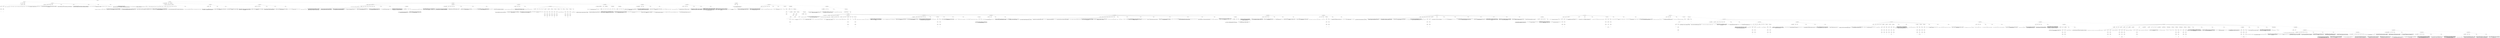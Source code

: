 digraph hierarchy {

node [fontname=Helvetica]
edge [style=dashed]

doc_0 [label="doc - 1219"]


doc_0 -> { section_1 section_2}
{rank=same; section_1 section_2}

section_1 [label="section: 1-3"]

section_2 [label="section: 34-338"]


section_1 -> { header_3 prose_4 block_5 section_6}
{rank=same; header_3 prose_4 block_5 section_6}

header_3 [label="0 : "]

prose_4 [label="prose"]

block_5 [label="block 2-3"]

section_6 [label="section: 4-33"]


prose_4 -> leaf_7
leaf_7  [color=Gray,shape=rectangle,fontname=Inconsolata,label=""]
block_5 -> { structure_8 structure_9}
{rank=same; structure_8 structure_9}

structure_8 [label="structure"]

structure_9 [label="structure"]


structure_8 -> { hashline_10}
{rank=same; hashline_10}

hashline_10 [label="hashline"]


hashline_10 -> { hashtag_11}
{rank=same; hashtag_11}

hashtag_11 [label="hashtag"]


hashtag_11 -> leaf_12
leaf_12  [color=Gray,shape=rectangle,fontname=Inconsolata,label=""]
structure_9 -> { hashline_13}
{rank=same; hashline_13}

hashline_13 [label="hashline"]


hashline_13 -> { hashtag_14}
{rank=same; hashtag_14}

hashtag_14 [label="hashtag"]


hashtag_14 -> leaf_15
leaf_15  [color=Gray,shape=rectangle,fontname=Inconsolata,label=""]
section_6 -> { header_16 prose_17 prose_18 prose_19 prose_20 prose_21 prose_22 prose_23 prose_24 prose_25}
{rank=same; header_16 prose_17 prose_18 prose_19 prose_20 prose_21 prose_22 prose_23 prose_24 prose_25}

header_16 [label="1 : Introduction"]

prose_17 [label="prose"]

prose_18 [label="prose"]

prose_19 [label="prose"]

prose_20 [label="prose"]

prose_21 [label="prose"]

prose_22 [label="prose"]

prose_23 [label="prose"]

prose_24 [label="prose"]

prose_25 [label="prose"]


prose_17 -> leaf_26
leaf_26  [color=Gray,shape=rectangle,fontname=Inconsolata,label="

Grimoire is a response to Babel.
"]
prose_18 -> leaf_27
leaf_27  [color=Gray,shape=rectangle,fontname=Inconsolata,label="
Babel is simultaneously a kludge and the most potentially powerful language in existence.
"]
prose_19 -> leaf_28
leaf_28  [color=Gray,shape=rectangle,fontname=Inconsolata,label="
Babel is a metalanguage. The structure of Org mode lets the user weave together code into a
living document, in a flexible, powerful way.
"]
prose_20 -> leaf_29
leaf_29  [color=Gray,shape=rectangle,fontname=Inconsolata,label="
The name is charmingly apt. Babel exists at the top of a tower of abstractions that is teetering
on the verge of collapse. Org-mode is an extension of outline mode, which was a simple tree
editor task list.
"]
prose_21 -> leaf_30
leaf_30  [color=Gray,shape=rectangle,fontname=Inconsolata,label="
Various users bolted stuff on, because that's how emacs grows, you bolt stuff onto it and it
continues to function because it's [[http://lispers.org/][made with alien technology]].
"]
prose_22 -> leaf_31
leaf_31  [color=Gray,shape=rectangle,fontname=Inconsolata,label="
The problem with Babel is more than the syntax being clunky, though that's a problem. The issue is
more profoundly that Babel is built on Org, which is built on emacs. It's a language, yes,
parsers exist for other platforms. But as a runtime, it isn't portable without a lot of effort.
"]
prose_23 -> leaf_32
leaf_32  [color=Gray,shape=rectangle,fontname=Inconsolata,label="
So much so, that we get a chance to start over. It's roughly as difficult to write Grimoire as it would be to
reimplement Babel in, say, Sublime.
"]
prose_24 -> leaf_33
leaf_33  [color=Gray,shape=rectangle,fontname=Inconsolata,label="
In the process, we can:
"]
prose_25 -> leaf_34
leaf_34  [color=Gray,shape=rectangle,fontname=Inconsolata,label="
  - streamline concepts, making them more orthogonal
  - clean up the clunkiness in the grammar
  - build a toolchain that will let us write magic spells in any number of languages, amassing a powerful
    collection of same. A grimoire, if you will: a living book in which magic is both written and performed.
"]
section_2 -> { header_35 prose_36 section_37 section_38 section_39}
{rank=same; header_35 prose_36 section_37 section_38 section_39}

header_35 [label="1 : Musings on Metasyntax"]

prose_36 [label="prose"]

section_37 [label="section: 35-82"]

section_38 [label="section: 105-311"]

section_39 [label="section: 339-343"]


prose_36 -> leaf_40
leaf_40  [color=Gray,shape=rectangle,fontname=Inconsolata,label=""]
section_37 -> { header_41 prose_42 prose_43 section_44 section_45 section_46}
{rank=same; header_41 prose_42 prose_43 section_44 section_45 section_46}

header_41 [label="2 : Constraints"]

prose_42 [label="prose"]

prose_43 [label="prose"]

section_44 [label="section: 42-68"]

section_45 [label="section: 69-82"]

section_46 [label="section: 83-104"]


prose_42 -> leaf_47
leaf_47  [color=Gray,shape=rectangle,fontname=Inconsolata,label="

There is a difference between a metalanguage and a literate programming language. Babel is a metalanguage,
as Grimoire is intended to be.
"]
prose_43 -> leaf_48
leaf_48  [color=Gray,shape=rectangle,fontname=Inconsolata,label="
An effective metalanguage balances three concerns. It must be usable, readable, and parsable.
"]
section_44 -> { header_49 prose_50 prose_51 prose_52 prose_53 prose_54 prose_55 prose_56}
{rank=same; header_49 prose_50 prose_51 prose_52 prose_53 prose_54 prose_55 prose_56}

header_49 [label="3 : Usable"]

prose_50 [label="prose"]

prose_51 [label="prose"]

prose_52 [label="prose"]

prose_53 [label="prose"]

prose_54 [label="prose"]

prose_55 [label="prose"]

prose_56 [label="prose"]


prose_50 -> leaf_57
leaf_57  [color=Gray,shape=rectangle,fontname=Inconsolata,label="

A metalanguage is used interactively, on a deeper level than REPLs.
"]
prose_51 -> leaf_58
leaf_58  [color=Gray,shape=rectangle,fontname=Inconsolata,label="
This is what makes working with Org so amazing. The first purpose of what became Babel
was simply editing outlines. This was outline mode, which dates back to the era when
using asterisks and =- [ ]= checkboxes in a plain ASCII text file was fairly futuristic
behavior.
"]
prose_52 -> leaf_59
leaf_59  [color=Gray,shape=rectangle,fontname=Inconsolata,label="
You can't really call that a language either, though it's a syntax. More and more features
were attached until we have modern Babel. But because each feature was build as an extension
to the editing/runtime environment, Babel is fairly smooth to work with.
"]
prose_53 -> leaf_60
leaf_60  [color=Gray,shape=rectangle,fontname=Inconsolata,label="
If you can handle Emacs. I can, some can't. A metalanguage is tightly coupled to its runtime,
because its runtime is its editing environment. Not much of a metalanguage if this isn't the
case.
"]
prose_54 -> leaf_61
leaf_61  [color=Gray,shape=rectangle,fontname=Inconsolata,label="
Grimoire is the culmination of a considerable dependency chain. We need a data structure, a
parser to work with the data structure, and an editing environment that builds on these. For
maximum enjoyment, we'll want a custom terminal that enhances the xterm protocol with a few
features, most notably graphics.
"]
prose_55 -> leaf_62
leaf_62  [color=Gray,shape=rectangle,fontname=Inconsolata,label="
Just like I have trouble writing Lua without burning huge amounts of time planning out Clu, I
can't use Org without doing the same for Grimoire. It's all related: I need a really good parser.
"]
prose_56 -> leaf_63
leaf_63  [color=Gray,shape=rectangle,fontname=Inconsolata,label="
[[https://github.com/UpstandingHackers/hammer][hammer]] is the leading contender. But back to Grimoire.
"]
section_45 -> { header_64 prose_65 prose_66 prose_67}
{rank=same; header_64 prose_65 prose_66 prose_67}

header_64 [label="3 : Readable"]

prose_65 [label="prose"]

prose_66 [label="prose"]

prose_67 [label="prose"]


prose_65 -> leaf_68
leaf_68  [color=Gray,shape=rectangle,fontname=Inconsolata,label="

Grimoire is designed to be read.  It's important that the raw syntax not
 break the reader's flow.  A good metalanguage lets the user employ just
 as much magic as she's comfortable with, without imposing more.
"]
prose_66 -> leaf_69
leaf_69  [color=Gray,shape=rectangle,fontname=Inconsolata,label="
Our syntax is  designed to support this. As such  it is deeply concerned
with matters  such as indentation  and whitespacing, which are  basic to
readability.
"]
prose_67 -> leaf_70
leaf_70  [color=Gray,shape=rectangle,fontname=Inconsolata,label="
It will be quite possible and indeed comfortable to write pure documents
such  as blog  posts in  Grimoire form.  In that  use case  it resembles
Markdown.
"]
section_46 -> { header_71 prose_72 prose_73 prose_74 prose_75 prose_76}
{rank=same; header_71 prose_72 prose_73 prose_74 prose_75 prose_76}

header_71 [label="3 : Parsable"]

prose_72 [label="prose"]

prose_73 [label="prose"]

prose_74 [label="prose"]

prose_75 [label="prose"]

prose_76 [label="prose"]


prose_72 -> leaf_77
leaf_77  [color=Gray,shape=rectangle,fontname=Inconsolata,label="

Grimoire  documents are  intended  to be  highly  convoluted. The  basic
editing operation  is the fold. The  Grimoire editor must be  capable of
handling documents in the tens of megabytes with a complex and preserved
folding structure.
"]
prose_73 -> leaf_78
leaf_78  [color=Gray,shape=rectangle,fontname=Inconsolata,label="
This requires  a ground-up  editing environment  rewrite to  employ data
structures   with   correct   big-O    complexity   and   an   efficient
implementation.
"]
prose_74 -> leaf_79
leaf_79  [color=Gray,shape=rectangle,fontname=Inconsolata,label="
This  also  requires  that  the   language  be  well-designed  for  easy
recognition of the structural elements. As this document evolves, I will
be defining a grammar in the syntax preferred by barbarian.
"]
prose_75 -> leaf_80
leaf_80  [color=Gray,shape=rectangle,fontname=Inconsolata,label="
Grimoire is  an error-free  language. There  are several  concepts which
interact to  create this, namely  structure, prose, well-  and malformed
structure, and validity.
"]
prose_76 -> leaf_81
leaf_81  [color=Gray,shape=rectangle,fontname=Inconsolata,label="
A parser for Grimoire which doesn't  succeed without error for any utf-8
string is not valid.
"]
section_38 -> { header_82 prose_83 section_84 section_85 section_86 section_87 section_88 section_89}
{rank=same; header_82 prose_83 section_84 section_85 section_86 section_87 section_88 section_89}

header_82 [label="2 : Structure"]

prose_83 [label="prose"]

section_84 [label="section: 109-149"]

section_85 [label="section: 161-190"]

section_86 [label="section: 191-200"]

section_87 [label="section: 253-285"]

section_88 [label="section: 295-311"]

section_89 [label="section: 312-338"]


prose_83 -> leaf_90
leaf_90  [color=Gray,shape=rectangle,fontname=Inconsolata,label="

This is a top-down look at Grimoire's proposed syntax.
"]
section_84 -> { header_91 prose_92 prose_93 prose_94 prose_95 prose_96 prose_97 prose_98 prose_99 prose_100 section_101}
{rank=same; header_91 prose_92 prose_93 prose_94 prose_95 prose_96 prose_97 prose_98 prose_99 prose_100 section_101}

header_91 [label="3 : Encoding"]

prose_92 [label="prose"]

prose_93 [label="prose"]

prose_94 [label="prose"]

prose_95 [label="prose"]

prose_96 [label="prose"]

prose_97 [label="prose"]

prose_98 [label="prose"]

prose_99 [label="prose"]

prose_100 [label="prose"]

section_101 [label="section: 150-160"]


prose_92 -> leaf_102
leaf_102  [color=Gray,shape=rectangle,fontname=Inconsolata,label="

Grimoire is defined in terms of utf-8.
"]
prose_93 -> leaf_103
leaf_103  [color=Gray,shape=rectangle,fontname=Inconsolata,label="
The core syntax is defined in terms of the reachable keys on a US keyboard.
This tradition is firmly entrenched in the mid teens, and I have no
designs on budging that at present. The miser in me likes that they're
a byte each. The lawyer in me insists that this isn't ASCII, which is a
seven-bit legacy encoding. All aspects of utf-8 are equally meaningful.
"]
prose_94 -> leaf_104
leaf_104  [color=Gray,shape=rectangle,fontname=Inconsolata,label="
We aren't at all afraid to use Unicode characters to display aspects
of the runtime. In fact we favor this, as it marks those operations
as distinctive. Most people can't type ⦿ without effort (I can't)
and it's easy to recognize as a folded drawer once you've seen a couple.
"]
prose_95 -> leaf_105
leaf_105  [color=Gray,shape=rectangle,fontname=Inconsolata,label="
Grimoire is case sensitive and uses lower-snake-case for built-in English
phrases. There is a convention (see classes) that uses capitalization of
user words to affect semantics. This may be overridden with other rules
for languages that lack the majuscule-miniscule distinction.
"]
prose_96 -> leaf_106
leaf_106  [color=Gray,shape=rectangle,fontname=Inconsolata,label="
I want Grimoire to have correct Unicode handling, for some value of
correct. It can't be considered 1.0 without this.
"]
prose_97 -> leaf_107
leaf_107  [color=Gray,shape=rectangle,fontname=Inconsolata,label="
Bidirectional handling in a context that's indentation sensitive is
an example of something subtle. Grimoire uses indentation in various
ways, so here's the rule:
"]
prose_98 -> leaf_108
leaf_108  [color=Gray,shape=rectangle,fontname=Inconsolata,label="
Any newline that has a reversed direction ends indentation. So if
you are going ltr, issue an rtl marker, and a newline, your indentation
level is zero. If you reverse direction twice in a line, you keep
your indentation level. Three times, you lose it.
"]
prose_99 -> leaf_109
leaf_109  [color=Gray,shape=rectangle,fontname=Inconsolata,label="
I'd love to get a Hebrew and/or Arabic fluent hacker on the project
early, to make sure this works correctly.
"]
prose_100 -> leaf_110
leaf_110  [color=Gray,shape=rectangle,fontname=Inconsolata,label="
Another thing I want to get right is equivalence. If you have a
variable called \"Glück\" the compiler shouldn't complain if it's
rendered in either of the valid ways. For some sequences that's
\"any of the valid ways\". If we normalized your prose, you might
have problems later, so we don't want to solve it that way.
"]
section_101 -> { header_111 prose_112 prose_113}
{rank=same; header_111 prose_112 prose_113}

header_111 [label="4 : Internationalization"]

prose_112 [label="prose"]

prose_113 [label="prose"]


prose_112 -> leaf_114
leaf_114  [color=Gray,shape=rectangle,fontname=Inconsolata,label="

All parts of Grimoire defined in English will be namespaced
as =en:/=, and loaded by default. Other languages will be added
when there is a fluent maintainer available.
"]
prose_113 -> leaf_115
leaf_115  [color=Gray,shape=rectangle,fontname=Inconsolata,label="
Note  that  many  words  aren't  truly English.  Notably  the  names  of
programming languages are  the same in all human languages.   A tag like
=#author= can be namespaced =#fr:/auteur= and will be, but =#!python= is not
in the =en:/= namespace.
"]
section_85 -> { header_116 prose_117 prose_118 prose_119 prose_120 prose_121 prose_122 prose_123}
{rank=same; header_116 prose_117 prose_118 prose_119 prose_120 prose_121 prose_122 prose_123}

header_116 [label="3 : Prose and Structure"]

prose_117 [label="prose"]

prose_118 [label="prose"]

prose_119 [label="prose"]

prose_120 [label="prose"]

prose_121 [label="prose"]

prose_122 [label="prose"]

prose_123 [label="prose"]


prose_117 -> leaf_124
leaf_124  [color=Gray,shape=rectangle,fontname=Inconsolata,label="

The major distinction Grimoire draws is between prose and structure.
"]
prose_118 -> leaf_125
leaf_125  [color=Gray,shape=rectangle,fontname=Inconsolata,label="
Prose is the default parsing state. It is far from unstructured from the
runtime  perspective. Although  this needn't  be embedded  in the  parse
tree,  Grimoire   understands  concepts   such  as   paragraphs,  words,
punctuation,  capital letters,  languages, and  anything else  proper to
prose.
"]
prose_119 -> leaf_126
leaf_126  [color=Gray,shape=rectangle,fontname=Inconsolata,label="
I refer to human languages, but Grimoire understands programming languages
also. In principle, all of them, it shouldn't be harder to add them than
it is to call them from shell, though getting a runtime rigged up to
another runtime always calls for some finesse to derive a good experience.
"]
prose_120 -> leaf_127
leaf_127  [color=Gray,shape=rectangle,fontname=Inconsolata,label="
\"Programming languages\" is overly specific. Grimoire draws a distinction
between prose and structure. Blocks may contain either, or both.
"]
prose_121 -> leaf_128
leaf_128  [color=Gray,shape=rectangle,fontname=Inconsolata,label="
Something that's nice about a language build on a prose/structure
relationship is that it can be error free. Anything *grym* can't build into
a structure is just prose.
"]
prose_122 -> leaf_129
leaf_129  [color=Gray,shape=rectangle,fontname=Inconsolata,label="
Markdown has this property. Sometimes you run into crappy parsers which
build errors into Markdown, which is just obnoxious. If you [[http://daringfireball.net/projects/markdown/syntax][RTFM]],
you'll find the word \"error\" once. Helpfully explaining how Markdown
keeps you from making one.
"]
prose_123 -> leaf_130
leaf_130  [color=Gray,shape=rectangle,fontname=Inconsolata,label="
We do what we can to make the document look the same as it is
in fact structured. Syntax highlighting handles the edge cases.
"]
section_86 -> { header_131 prose_132 prose_133 prose_134 section_135}
{rank=same; header_131 prose_132 prose_133 prose_134 section_135}

header_131 [label="3 : Ownership"]

prose_132 [label="prose"]

prose_133 [label="prose"]

prose_134 [label="prose"]

section_135 [label="section: 201-252"]


prose_132 -> leaf_136
leaf_136  [color=Gray,shape=rectangle,fontname=Inconsolata,label="

The basic structural relationship in Grimoire is ownership.
"]
prose_133 -> leaf_137
leaf_137  [color=Gray,shape=rectangle,fontname=Inconsolata,label="
Root elements of a heirarchy own their children, blocks own
lines that refer to that block. Indentation has a subtle but
regular interaction with ownership; it does what you expect.
"]
prose_134 -> leaf_138
leaf_138  [color=Gray,shape=rectangle,fontname=Inconsolata,label="
Edge cases are resolved using the cling rule.
"]
section_135 -> { header_139 prose_140 prose_141 prose_142 prose_143 block_144 block_145 block_146 block_147 block_148 prose_149 block_150 block_151 block_152 prose_153}
{rank=same; header_139 prose_140 prose_141 prose_142 prose_143 block_144 block_145 block_146 block_147 block_148 prose_149 block_150 block_151 block_152 prose_153}

header_139 [label="4 : The Cling Rule"]

prose_140 [label="prose"]

prose_141 [label="prose"]

prose_142 [label="prose"]

prose_143 [label="prose"]

block_144 [label="block 218-224"]

block_145 [label="block 225-228"]

block_146 [label="block 229-232"]

block_147 [label="block 233-235"]

block_148 [label="block 236-239"]

prose_149 [label="prose"]

block_150 [label="block 242-244"]

block_151 [label="block 245-247"]

block_152 [label="block 248-250"]

prose_153 [label="prose"]


prose_140 -> leaf_154
leaf_154  [color=Gray,shape=rectangle,fontname=Inconsolata,label="

The cling rule specifies that a group 'clings' to another group when
it is closer to that group than the other group. Ties resolve down.
"]
prose_141 -> leaf_155
leaf_155  [color=Gray,shape=rectangle,fontname=Inconsolata,label="
This should make it intuitive to group elements that aren't grouping the
way you expect: put in whitespace until the block is visually distinguished
from the surroundings.
"]
prose_142 -> leaf_156
leaf_156  [color=Gray,shape=rectangle,fontname=Inconsolata,label="
Cling applies between blocks which are at the same level of ownership.
Ownership has precedence over cling: all blocks underneath e.g. a header
line are owned by that line, newlines notwithstanding.
"]
prose_143 -> leaf_157
leaf_157  [color=Gray,shape=rectangle,fontname=Inconsolata,label="
Note that indentation of e.g. lists invokes the cling rule within the
indentation level.

"]
block_144 -> { structure_158 structure_159}
{rank=same; structure_158 structure_159}

structure_158 [label="structure"]

structure_159 [label="structure"]


structure_158 -> { hashline_160}
{rank=same; hashline_160}

hashline_160 [label="hashline"]


hashline_160 -> { hashtag_161}
{rank=same; hashtag_161}

hashtag_161 [label="hashtag"]


hashtag_161 -> leaf_162
leaf_162  [color=Gray,shape=rectangle,fontname=Inconsolata,label=""]
structure_159 -> { hashline_163}
{rank=same; hashline_163}

hashline_163 [label="hashline"]


hashline_163 -> { hashtag_164}
{rank=same; hashtag_164}

hashtag_164 [label="hashtag"]


hashtag_164 -> leaf_165
leaf_165  [color=Gray,shape=rectangle,fontname=Inconsolata,label="tag"]
block_145 -> { structure_166}
{rank=same; structure_166}

structure_166 [label="structure"]


structure_166 -> { hashline_167}
{rank=same; hashline_167}

hashline_167 [label="hashline"]


hashline_167 -> { hashtag_168}
{rank=same; hashtag_168}

hashtag_168 [label="hashtag"]


hashtag_168 -> leaf_169
leaf_169  [color=Gray,shape=rectangle,fontname=Inconsolata,label=""]
block_146 -> { structure_170}
{rank=same; structure_170}

structure_170 [label="structure"]


structure_170 -> { hashline_171}
{rank=same; hashline_171}

hashline_171 [label="hashline"]


hashline_171 -> { hashtag_172}
{rank=same; hashtag_172}

hashtag_172 [label="hashtag"]


hashtag_172 -> leaf_173
leaf_173  [color=Gray,shape=rectangle,fontname=Inconsolata,label=""]
block_147 -> { structure_174}
{rank=same; structure_174}

structure_174 [label="structure"]


structure_174 -> { hashline_175}
{rank=same; hashline_175}

hashline_175 [label="hashline"]


hashline_175 -> { hashtag_176}
{rank=same; hashtag_176}

hashtag_176 [label="hashtag"]


hashtag_176 -> leaf_177
leaf_177  [color=Gray,shape=rectangle,fontname=Inconsolata,label="tag"]
block_148 -> { structure_178}
{rank=same; structure_178}

structure_178 [label="structure"]


structure_178 -> { hashline_179}
{rank=same; hashline_179}

hashline_179 [label="hashline"]


hashline_179 -> { hashtag_180}
{rank=same; hashtag_180}

hashtag_180 [label="hashtag"]


hashtag_180 -> leaf_181
leaf_181  [color=Gray,shape=rectangle,fontname=Inconsolata,label=""]
prose_149 -> leaf_182
leaf_182  [color=Gray,shape=rectangle,fontname=Inconsolata,label="
Even clings are resolved forwards:
"]
block_150 -> { structure_183}
{rank=same; structure_183}

structure_183 [label="structure"]


structure_183 -> { hashline_184}
{rank=same; hashline_184}

hashline_184 [label="hashline"]


hashline_184 -> { hashtag_185}
{rank=same; hashtag_185}

hashtag_185 [label="hashtag"]


hashtag_185 -> leaf_186
leaf_186  [color=Gray,shape=rectangle,fontname=Inconsolata,label=""]
block_151 -> { structure_187}
{rank=same; structure_187}

structure_187 [label="structure"]


structure_187 -> { hashline_188}
{rank=same; hashline_188}

hashline_188 [label="hashline"]


hashline_188 -> { hashtag_189}
{rank=same; hashtag_189}

hashtag_189 [label="hashtag"]


hashtag_189 -> leaf_190
leaf_190  [color=Gray,shape=rectangle,fontname=Inconsolata,label="tag"]
block_152 -> { structure_191}
{rank=same; structure_191}

structure_191 [label="structure"]


structure_191 -> { hashline_192}
{rank=same; hashline_192}

hashline_192 [label="hashline"]


hashline_192 -> { hashtag_193}
{rank=same; hashtag_193}

hashtag_193 [label="hashtag"]


hashtag_193 -> leaf_194
leaf_194  [color=Gray,shape=rectangle,fontname=Inconsolata,label=""]
prose_153 -> leaf_195
leaf_195  [color=Gray,shape=rectangle,fontname=Inconsolata,label="
be considered bad style.
"]
section_87 -> { header_196 prose_197 section_198 section_199 section_200}
{rank=same; header_196 prose_197 section_198 section_199 section_200}

header_196 [label="3 : Whitespace, Lines, and Indentation."]

prose_197 [label="prose"]

section_198 [label="section: 258-279"]

section_199 [label="section: 280-285"]

section_200 [label="section: 286-294"]


prose_197 -> leaf_201
leaf_201  [color=Gray,shape=rectangle,fontname=Inconsolata,label="

Grimoire is a structured document format. There are semantics associated
with every character we encode.
"]
section_198 -> { header_202 prose_203 prose_204 prose_205 prose_206 prose_207}
{rank=same; header_202 prose_203 prose_204 prose_205 prose_206 prose_207}

header_202 [label="4 : Whitespace"]

prose_203 [label="prose"]

prose_204 [label="prose"]

prose_205 [label="prose"]

prose_206 [label="prose"]

prose_207 [label="prose"]


prose_203 -> leaf_208
leaf_208  [color=Gray,shape=rectangle,fontname=Inconsolata,label="

Whitespace is either the space or newline character. Returns are removed,
tabs resolved to two spaces by the formatter, the latter is warned against.
"]
prose_204 -> leaf_209
leaf_209  [color=Gray,shape=rectangle,fontname=Inconsolata,label="
Most of the token-like categories we refer to must be surrounded by
whitespace. Newlines have semantics more often than they do not.
"]
prose_205 -> leaf_210
leaf_210  [color=Gray,shape=rectangle,fontname=Inconsolata,label="
Unicode actually contains quite a number of whitespace characters. They are
all treated as a single ordinary space. If that space is semantically meaningful,
as in the space between =*** A Headline=, it is filtered into an ordinary space.
Otherwise it's considered prose, the only filtration prose receives is tab->space
conversion.
"]
prose_206 -> leaf_211
leaf_211  [color=Gray,shape=rectangle,fontname=Inconsolata,label="
Grimoire mercilessly enforces tab-space conversion, even on your code blocks.
I will cling to this tenet as long as I can, the tab character needs to die,
the world has decided, that key is special and shouldn't insert a special
dropping that looks like n spaces.
"]
prose_207 -> leaf_212
leaf_212  [color=Gray,shape=rectangle,fontname=Inconsolata,label="
*make*? Outta my face with make. Yes, we'll have a make syntax, yes, it will
put the tabs back in.
"]
section_199 -> { header_213 prose_214}
{rank=same; header_213 prose_214}

header_213 [label="4 : Lines"]

prose_214 [label="prose"]


prose_214 -> leaf_215
leaf_215  [color=Gray,shape=rectangle,fontname=Inconsolata,label="

When we refer to the beginning of a line, this allows for spaces before the
reference point. We call the absolute beginning of a line the first
position.
"]
section_200 -> { header_216 prose_217 prose_218 prose_219}
{rank=same; header_216 prose_217 prose_218 prose_219}

header_216 [label="4 : Indentation"]

prose_217 [label="prose"]

prose_218 [label="prose"]

prose_219 [label="prose"]


prose_217 -> leaf_220
leaf_220  [color=Gray,shape=rectangle,fontname=Inconsolata,label="

Grimoire is an indentation-aware language. Most kinds of block can be
arcically[fn:1] ordered by means of indentation.
"]
prose_218 -> leaf_221
leaf_221  [color=Gray,shape=rectangle,fontname=Inconsolata,label="
Indentation follows [[http://nim-lang.org/manual.html#indentation][Nim rules]].
"]
prose_219 -> leaf_222
leaf_222  [color=Gray,shape=rectangle,fontname=Inconsolata,label="
[fn:1] There's nothing sacred about ordered subrules, and if we're making up
a new word, let's drop the silent h. Webster was a cool guy."]
section_88 -> { header_223 prose_224 prose_225 prose_226 prose_227}
{rank=same; header_223 prose_224 prose_225 prose_226 prose_227}

header_223 [label="3 : Order of Recognition"]

prose_224 [label="prose"]

prose_225 [label="prose"]

prose_226 [label="prose"]

prose_227 [label="prose"]


prose_224 -> leaf_228
leaf_228  [color=Gray,shape=rectangle,fontname=Inconsolata,label="

Starting from the neutral context, which is always at a newline, Grimoire
tries to make one of its initializing special forms. Failing that, it will
begin a prose block.
"]
prose_225 -> leaf_229
leaf_229  [color=Gray,shape=rectangle,fontname=Inconsolata,label="
If there is whitespace, it affects indentation level in indicated ways.
They will not directly affect the semantics of the following form, that is,
these rules apply after any potentially block-ending newline, apart from
spaces that may be found between the newline and the character.
"]
prose_226 -> leaf_230
leaf_230  [color=Gray,shape=rectangle,fontname=Inconsolata,label="
At present,  =*=, =#=,  =|=, =-=,  , =~=,  =@=, =:=  and ={=  all create
special  contexts.  A  special  context  creates a  block  in a  context
specific way.
"]
prose_227 -> leaf_231
leaf_231  [color=Gray,shape=rectangle,fontname=Inconsolata,label="
Blocks have a left associativity which can be recursive.
"]
section_89 -> { header_232 prose_233 prose_234 prose_235 prose_236 prose_237}
{rank=same; header_232 prose_233 prose_234 prose_235 prose_236 prose_237}

header_232 [label="3 : Blocks"]

prose_233 [label="prose"]

prose_234 [label="prose"]

prose_235 [label="prose"]

prose_236 [label="prose"]

prose_237 [label="prose"]


prose_233 -> leaf_238
leaf_238  [color=Gray,shape=rectangle,fontname=Inconsolata,label="

Grimoire is oriented around blocks.
"]
prose_234 -> leaf_239
leaf_239  [color=Gray,shape=rectangle,fontname=Inconsolata,label="
Blocks are at least one line long,  all restarts are on a new line.  Any
syntactic structure smaller than a block we call an element.
"]
prose_235 -> leaf_240
leaf_240  [color=Gray,shape=rectangle,fontname=Inconsolata,label="
Some types of blocks nest.  A document is a single  block.  There may be
other semantic units such as directories, I'd think a language that uses
strict  nested heirarchy  as powerfully  as Grimoire  could dictate  the
semantics of a file system, but that's currently out of scope.
"]
prose_236 -> leaf_241
leaf_241  [color=Gray,shape=rectangle,fontname=Inconsolata,label="
Indentation is relevant to some  kinds of blocks. In general, whitespace
matters quite a  bit in a Grimoire  document. We keep some  of the warts
out because the tab character is  illegal, and there will be a mandatory
formatter, =grym  fmt= if  you will, that  does everything  from turning
=**bold**=  into =*bold*=  (because the  extra stars  weren't used),  to
newline stripping, and so on.  This is normally applied incrementally by
the runtime editing environment.
"]
prose_237 -> leaf_242
leaf_242  [color=Gray,shape=rectangle,fontname=Inconsolata,label="
Indentation is human  readable and, with some care, a  computer may come
to the  same conclusions a  human would. I'm  still wary of  Python, but
there's no good  reason, unless the headache of most  Python not working
correctly  on my  computer, for  reasons I  can't track  down that  seem
related to  there being two languages  invoked as 'python', counts  as a
good reason.
"]
section_39 -> { header_243 prose_244 section_245}
{rank=same; header_243 prose_244 section_245}

header_243 [label="2 : Syntax"]

prose_244 [label="prose"]

section_245 [label="section: 344-407"]


prose_244 -> leaf_246
leaf_246  [color=Gray,shape=rectangle,fontname=Inconsolata,label="

Now that we've established the basic constraints, let's
start our recursive descent into the parse.
"]
section_245 -> { header_247 prose_248 prose_249 prose_250 prose_251 prose_252 prose_253 block_254 section_255 section_256}
{rank=same; header_247 prose_248 prose_249 prose_250 prose_251 prose_252 prose_253 block_254 section_255 section_256}

header_247 [label="3 : Headers"]

prose_248 [label="prose"]

prose_249 [label="prose"]

prose_250 [label="prose"]

prose_251 [label="prose"]

prose_252 [label="prose"]

prose_253 [label="prose"]

block_254 [label="block 367-407"]

section_255 [label="section: 368-368"]

section_256 [label="section: 408-419"]


prose_248 -> leaf_257
leaf_257  [color=Gray,shape=rectangle,fontname=Inconsolata,label="

Grimoire is arcically constrained by structure groups,
called headers.
"]
prose_249 -> leaf_258
leaf_258  [color=Gray,shape=rectangle,fontname=Inconsolata,label="
These start on a new line and begin with any number of  =*=. These must
be followed by a space mark to be valid. Contra Babel, you may
have a content-free header line, provided a space is found before the
newline.
"]
prose_250 -> leaf_259
leaf_259  [color=Gray,shape=rectangle,fontname=Inconsolata,label="
In weaves and the like, headers represent document structure. Their
intention is structural: they support the same syntax as lists,
but the user is expected to use lists for list purposes. Putting
[TODO] in a header line should mean you have a document-specific
task to perform in that block.
"]
prose_251 -> leaf_260
leaf_260  [color=Gray,shape=rectangle,fontname=Inconsolata,label="
Contra Babel, you may put spaces before the beginning of a header line.
"]
prose_252 -> leaf_261
leaf_261  [color=Gray,shape=rectangle,fontname=Inconsolata,label="
The semantics of header lines are entirely determined by
the number of stars.
"]
prose_253 -> leaf_262
leaf_262  [color=Gray,shape=rectangle,fontname=Inconsolata,label="
If you write
"]
block_254 -> { structure_263}
{rank=same; structure_263}

structure_263 [label="structure"]


structure_263 -> { hashline_264}
{rank=same; hashline_264}

hashline_264 [label="hashline"]


hashline_264 -> { hashtag_265}
{rank=same; hashtag_265}

hashtag_265 [label="hashtag"]


hashtag_265 -> leaf_266
leaf_266  [color=Gray,shape=rectangle,fontname=Inconsolata,label=""]
section_255 -> { header_267 prose_268 section_269}
{rank=same; header_267 prose_268 section_269}

header_267 [label="1 : Top Header"]

prose_268 [label="prose"]

section_269 [label="section: 369-380"]


prose_268 -> leaf_270
leaf_270  [color=Gray,shape=rectangle,fontname=Inconsolata,label=""]
section_269 -> { header_271 block_272 block_273 section_274}
{rank=same; header_271 block_272 block_273 section_274}

header_271 [label="2 : Second Header"]

block_272 [label="block 369-379"]

block_273 [label="block 380-380"]

section_274 [label="section: 381-381"]


block_272 -> { structure_275}
{rank=same; structure_275}

structure_275 [label="structure"]


structure_275 -> { hashline_276}
{rank=same; hashline_276}

hashline_276 [label="hashline"]


hashline_276 -> { hashtag_277}
{rank=same; hashtag_277}

hashtag_277 [label="hashtag"]


hashtag_277 -> leaf_278
leaf_278  [color=Gray,shape=rectangle,fontname=Inconsolata,label=""]
block_273 -> { structure_279}
{rank=same; structure_279}

structure_279 [label="structure"]


structure_279 -> { hashline_280}
{rank=same; hashline_280}

hashline_280 [label="hashline"]


hashline_280 -> { hashtag_281}
{rank=same; hashtag_281}

hashtag_281 [label="hashtag"]


hashtag_281 -> leaf_282
leaf_282  [color=Gray,shape=rectangle,fontname=Inconsolata,label=""]
section_274 -> { header_283 prose_284 section_285}
{rank=same; header_283 prose_284 section_285}

header_283 [label="1 : Top Header ▼"]

prose_284 [label="prose"]

section_285 [label="section: 382-731"]


prose_284 -> leaf_286
leaf_286  [color=Gray,shape=rectangle,fontname=Inconsolata,label=""]
section_285 -> { header_287 block_288 prose_289 prose_290 prose_291 section_292 section_293 section_294 section_295 section_296 section_297 section_298 section_299 section_300 section_301}
{rank=same; header_287 block_288 prose_289 prose_290 prose_291 section_292 section_293 section_294 section_295 section_296 section_297 section_298 section_299 section_300 section_301}

header_287 [label="2 : Second Header ►"]

block_288 [label="block 382-389"]

prose_289 [label="prose"]

prose_290 [label="prose"]

prose_291 [label="prose"]

section_292 [label="section: 398-407"]

section_293 [label="section: 422-440"]

section_294 [label="section: 441-481"]

section_295 [label="section: 489-501"]

section_296 [label="section: 502-558"]

section_297 [label="section: 567-593"]

section_298 [label="section: 594-611"]

section_299 [label="section: 612-672"]

section_300 [label="section: 691-731"]

section_301 [label="section: 732-741"]


block_288 -> { structure_302}
{rank=same; structure_302}

structure_302 [label="structure"]


structure_302 -> { hashline_303}
{rank=same; hashline_303}

hashline_303 [label="hashline"]


hashline_303 -> { hashtag_304}
{rank=same; hashtag_304}

hashtag_304 [label="hashtag"]


hashtag_304 -> leaf_305
leaf_305  [color=Gray,shape=rectangle,fontname=Inconsolata,label=""]
prose_289 -> leaf_306
leaf_306  [color=Gray,shape=rectangle,fontname=Inconsolata,label="
may contain any number of blocks.
"]
prose_290 -> leaf_307
leaf_307  [color=Gray,shape=rectangle,fontname=Inconsolata,label="
\"begins\" means first non-whitespace character. Indentation levels are tracked by
Nim rules, obviously a Grimoire document can contain no tab marks
and if any wander in they become four spaces.
"]
prose_291 -> leaf_308
leaf_308  [color=Gray,shape=rectangle,fontname=Inconsolata,label="
Contra other block forms, tags may not precede a headline.
"]
section_292 -> { header_309 prose_310 prose_311 prose_312}
{rank=same; header_309 prose_310 prose_311 prose_312}

header_309 [label="4 : Header Lines"]

prose_310 [label="prose"]

prose_311 [label="prose"]

prose_312 [label="prose"]


prose_310 -> leaf_313
leaf_313  [color=Gray,shape=rectangle,fontname=Inconsolata,label="

Anything after a run of =*= and a space, and before a newline, is
a header line.
"]
prose_311 -> leaf_314
leaf_314  [color=Gray,shape=rectangle,fontname=Inconsolata,label="
Header lines and list lines are structured identically. If I discover
a necessary exception, I'll note it.
"]
prose_312 -> leaf_315
leaf_315  [color=Gray,shape=rectangle,fontname=Inconsolata,label="
That structure is discussed under [[*Lists][lists]].
"]
section_293 -> { header_316 prose_317 prose_318 block_319 prose_320 prose_321 block_322}
{rank=same; header_316 prose_317 prose_318 block_319 prose_320 prose_321 block_322}

header_316 [label="3 : Prose blocks"]

prose_317 [label="prose"]

prose_318 [label="prose"]

block_319 [label="block 429-432"]

prose_320 [label="prose"]

prose_321 [label="prose"]

block_322 [label="block 437-440"]


prose_317 -> leaf_323
leaf_323  [color=Gray,shape=rectangle,fontname=Inconsolata,label="

A prose block is preceded and followed by a single newline. Extraneous
whitespace on the bare line is filtered.
"]
prose_318 -> leaf_324
leaf_324  [color=Gray,shape=rectangle,fontname=Inconsolata,label="
Prose blocks may not be indented in a semantically meaningful way.
"]
block_319 -> { structure_325}
{rank=same; structure_325}

structure_325 [label="structure"]


structure_325 -> { hashline_326}
{rank=same; hashline_326}

hashline_326 [label="hashline"]


hashline_326 -> { hashtag_327}
{rank=same; hashtag_327}

hashtag_327 [label="hashtag"]


hashtag_327 -> leaf_328
leaf_328  [color=Gray,shape=rectangle,fontname=Inconsolata,label=""]
prose_320 -> leaf_329
leaf_329  [color=Gray,shape=rectangle,fontname=Inconsolata,label="
    prose
"]
prose_321 -> leaf_330
leaf_330  [color=Gray,shape=rectangle,fontname=Inconsolata,label="
        prose
"]
block_322 -> { structure_331}
{rank=same; structure_331}

structure_331 [label="structure"]


structure_331 -> { hashline_332}
{rank=same; hashline_332}

hashline_332 [label="hashline"]


hashline_332 -> { hashtag_333}
{rank=same; hashtag_333}

hashtag_333 [label="hashtag"]


hashtag_333 -> leaf_334
leaf_334  [color=Gray,shape=rectangle,fontname=Inconsolata,label=""]
section_294 -> { header_335 prose_336 prose_337 prose_338 prose_339 prose_340 prose_341 prose_342 block_343 prose_344 prose_345 prose_346 section_347}
{rank=same; header_335 prose_336 prose_337 prose_338 prose_339 prose_340 prose_341 prose_342 block_343 prose_344 prose_345 prose_346 section_347}

header_335 [label="3 : Prose markup"]

prose_336 [label="prose"]

prose_337 [label="prose"]

prose_338 [label="prose"]

prose_339 [label="prose"]

prose_340 [label="prose"]

prose_341 [label="prose"]

prose_342 [label="prose"]

block_343 [label="block 469-473"]

prose_344 [label="prose"]

prose_345 [label="prose"]

prose_346 [label="prose"]

section_347 [label="section: 482-488"]


prose_336 -> leaf_348
leaf_348  [color=Gray,shape=rectangle,fontname=Inconsolata,label="

Prose markup rules apply in any prose contexts, not just for prose blocks.
"]
prose_337 -> leaf_349
leaf_349  [color=Gray,shape=rectangle,fontname=Inconsolata,label="
We mark =*bold*=, =/italic/=, =_underline_=, =~strikethrough~=, 
and =​=literal=​=, using the indicated marks. They must not be separated 
with whitespace from the connecting prose. Any number may be used and matched,
whitespace is allowed, so =**bold math: 4 * 5**= will highlight
correctly.
"]
prose_338 -> leaf_350
leaf_350  [color=Gray,shape=rectangle,fontname=Inconsolata,label="
There is also [[*Inline%20Code][Inline Code]], which is formatted =`code`=.
"]
prose_339 -> leaf_351
leaf_351  [color=Gray,shape=rectangle,fontname=Inconsolata,label="
These all follow the prose markup rule: any number of the starting
character matches the same number of the ending character in the
document string.
"]
prose_340 -> leaf_352
leaf_352  [color=Gray,shape=rectangle,fontname=Inconsolata,label="
We make subscripts mildly annoying, =sub__script= and =super^^script=, 
to avoid colliding the former with =snake_case=. That's a lot of ways 
to parse the =_= character...
"]
prose_341 -> leaf_353
leaf_353  [color=Gray,shape=rectangle,fontname=Inconsolata,label="
In general, prose is more 'active'  than in Babel. There are more things
you can't say without triggering a parsed data structure.  Due to quirks
of Org  involving string  escaping, =`\\\"\\\"`=  can't be  literally quoted
without repercussions. Check  out the source if you enjoy pounding your
head in frustration at the nastiness of escaped strings.
"]
prose_342 -> leaf_354
leaf_354  [color=Gray,shape=rectangle,fontname=Inconsolata,label="
Let's just use a code block:
"]
block_343 -> { structure_355 structure_356}
{rank=same; structure_355 structure_356}

structure_355 [label="structure"]

structure_356 [label="structure"]


structure_355 -> { hashline_357}
{rank=same; hashline_357}

hashline_357 [label="hashline"]


hashline_357 -> { hashtag_358}
{rank=same; hashtag_358}

hashtag_358 [label="hashtag"]


hashtag_358 -> leaf_359
leaf_359  [color=Gray,shape=rectangle,fontname=Inconsolata,label=""]
structure_356 -> { hashline_360}
{rank=same; hashline_360}

hashline_360 [label="hashline"]


hashline_360 -> { hashtag_361}
{rank=same; hashtag_361}

hashtag_361 [label="hashtag"]


hashtag_361 -> leaf_362
leaf_362  [color=Gray,shape=rectangle,fontname=Inconsolata,label=""]
prose_344 -> leaf_363
leaf_363  [color=Gray,shape=rectangle,fontname=Inconsolata,label="
one, of the \" character. This is pretty-printed in edit mode as =‟literal”=,
but such a string does *not* create escaping, we rely on semantic highlighting
to make the distinction clear.
"]
prose_345 -> leaf_364
leaf_364  [color=Gray,shape=rectangle,fontname=Inconsolata,label="
Any number of \"\"\"\" collapse into one set of such balanced quites.
"]
prose_346 -> leaf_365
leaf_365  [color=Gray,shape=rectangle,fontname=Inconsolata,label="
In the woven documentation, no quotation marks appear, just the string.
"]
section_347 -> { header_366 prose_367}
{rank=same; header_366 prose_367}

header_366 [label="4 : Latex"]

prose_367 [label="prose"]


prose_367 -> leaf_368
leaf_368  [color=Gray,shape=rectangle,fontname=Inconsolata,label="

For further markup purposes in a prose context, we escape to LaTeX. The
syntax is =`\\latex`=, where the backslash causes us to use LaTeX instead
of Lua. Our TeX backend is LuaTeX, giving arbitrary levels of control from
within a Grimoire-native language.
"]
section_295 -> { header_369 prose_370 prose_371 prose_372}
{rank=same; header_369 prose_370 prose_371 prose_372}

header_369 [label="3 : Comments"]

prose_370 [label="prose"]

prose_371 [label="prose"]

prose_372 [label="prose"]


prose_370 -> leaf_373
leaf_373  [color=Gray,shape=rectangle,fontname=Inconsolata,label="

In a structure context, you may place line comments. These begin with =--=
and continue to the end of a line.
"]
prose_371 -> leaf_374
leaf_374  [color=Gray,shape=rectangle,fontname=Inconsolata,label="
Commenting out a header line, or anything else, causes it to be ignored.
It does *not* result in any subdata being commented out, though it will
in the case of a headline change the ownership of the owned blocks.
"]
prose_372 -> leaf_375
leaf_375  [color=Gray,shape=rectangle,fontname=Inconsolata,label="
The  tag =#comment=  in a  valid tag  content position  marks the  owned
region  of  the tagged  block  as  a  comment.  Nothing within  will  be
evaluated or exported, though it will be parsed.
"]
section_296 -> { header_376 prose_377 prose_378 prose_379 prose_380 prose_381 prose_382 prose_383 prose_384 prose_385 prose_386 prose_387 prose_388 prose_389 prose_390 prose_391 prose_392 section_393}
{rank=same; header_376 prose_377 prose_378 prose_379 prose_380 prose_381 prose_382 prose_383 prose_384 prose_385 prose_386 prose_387 prose_388 prose_389 prose_390 prose_391 prose_392 section_393}

header_376 [label="3 : Marks"]

prose_377 [label="prose"]

prose_378 [label="prose"]

prose_379 [label="prose"]

prose_380 [label="prose"]

prose_381 [label="prose"]

prose_382 [label="prose"]

prose_383 [label="prose"]

prose_384 [label="prose"]

prose_385 [label="prose"]

prose_386 [label="prose"]

prose_387 [label="prose"]

prose_388 [label="prose"]

prose_389 [label="prose"]

prose_390 [label="prose"]

prose_391 [label="prose"]

prose_392 [label="prose"]

section_393 [label="section: 559-566"]


prose_377 -> leaf_394
leaf_394  [color=Gray,shape=rectangle,fontname=Inconsolata,label="

Marks provide global semantic categories for Grimoire. They may appear
anywhere, including a prose context, whitespace is required on both sides.
"]
prose_378 -> leaf_395
leaf_395  [color=Gray,shape=rectangle,fontname=Inconsolata,label="
We use  a couple kinds  of marks:  =@names= name things,  and =#tags=
categorize them. Tags are semantics, while names are nominal. 
"]
prose_379 -> leaf_396
leaf_396  [color=Gray,shape=rectangle,fontname=Inconsolata,label="
Tags that  are boundaries are  paired as  =#tag= and =#/tag=,  plus some
light sugaring. Names are never bounded
"]
prose_380 -> leaf_397
leaf_397  [color=Gray,shape=rectangle,fontname=Inconsolata,label="
Marks in the first position own the following line. If there is indentation
below that line, they own that too. This doesn't affect the associativity.
"]
prose_381 -> leaf_398
leaf_398  [color=Gray,shape=rectangle,fontname=Inconsolata,label="
Marks may be namespaced, as =@name.subname= or =#tag.sub-tag.sub-tag=.
"]
prose_382 -> leaf_399
leaf_399  [color=Gray,shape=rectangle,fontname=Inconsolata,label="
If  you  require   further  namespacing,  =@many/levels/java.class=  and
=#mojo/nation.space/station=  is your  friend. Codices (that is, projects
following the bridge conventions for organization) will use namespacing
in a consistent way. 
"]
prose_383 -> leaf_400
leaf_400  [color=Gray,shape=rectangle,fontname=Inconsolata,label="
As I continue to muse on it, I  can think of no reason why marks couldn't follow
URI syntax,  or at  least mirror  it closely.  Chaining marks  is not  valid, so
=@named@example.com= could be a valid name. 
"]
prose_384 -> leaf_401
leaf_401  [color=Gray,shape=rectangle,fontname=Inconsolata,label="
This would mean we could say something like =@file://~/usr/blah=.
"]
prose_385 -> leaf_402
leaf_402  [color=Gray,shape=rectangle,fontname=Inconsolata,label="
Or =#!/usr/bin/perl/=...
"]
prose_386 -> leaf_403
leaf_403  [color=Gray,shape=rectangle,fontname=Inconsolata,label="
Yes. This  is a good idea.  Let's do this.  It doesn't displace [[*Links][link]]  syntax, it
enhances it. A  URI [[http://en.wikipedia.org/wiki/URI_scheme#Generic_syntax][may not begin with  a slash]] so this is  parse-clean for tags
and names both. Tags aren't intended to  be user extensible in the narrow sense,
but uniformity is a virtue.
"]
prose_387 -> leaf_404
leaf_404  [color=Gray,shape=rectangle,fontname=Inconsolata,label="
I don't know why you might want to stick a query in a tag. It's not my
place to know. We just slap a parser on that puppy and continue.
"]
prose_388 -> leaf_405
leaf_405  [color=Gray,shape=rectangle,fontname=Inconsolata,label="
Implication: The hash or at should be syntax highlighted a different color
from the tag. I'd say hash and at get the same color, with categories and
symbols getting different ones.
"]
prose_389 -> leaf_406
leaf_406  [color=Gray,shape=rectangle,fontname=Inconsolata,label="
Apparently, [[http://blog.nig.gl/post/48802013022/although-parentheses-are-technically-allowed-in][parentheses are allowed in URLs]], but follow the link, they
suck and you should never use them. They play badly with our calling
convention for named structures, and aren't allowed in our schema.
"]
prose_390 -> leaf_407
leaf_407  [color=Gray,shape=rectangle,fontname=Inconsolata,label="
It's not a real URI anyway, or it can be but it's also allowed to be a legal
fragment without the handle. In our case the assumed handle is =grimoire://=?
"]
prose_391 -> leaf_408
leaf_408  [color=Gray,shape=rectangle,fontname=Inconsolata,label="
Not a real URI. But an acceptable fake one.
"]
prose_392 -> leaf_409
leaf_409  [color=Gray,shape=rectangle,fontname=Inconsolata,label="
The actual rule for a mark is that it begins with =@= or =#= and is surrounded
by whitespace. Internal parsing of the mark is part of recognition, anything 
not recognized is subsequently ignored. It's still considered a mark for e.g. 
weaving purposes. 


"]
section_393 -> { header_410 prose_411 prose_412}
{rank=same; header_410 prose_411 prose_412}

header_410 [label="4 : Plural Hashtags"]

prose_411 [label="prose"]

prose_412 [label="prose"]


prose_411 -> leaf_413
leaf_413  [color=Gray,shape=rectangle,fontname=Inconsolata,label="

In some cases, such as =#formula= and =#formulas=, a tag may have a
singular or plural form. These are equivalent from the runtimes perspective.
"]
prose_412 -> leaf_414
leaf_414  [color=Gray,shape=rectangle,fontname=Inconsolata,label="
The same concept applies to pairs such as =#export= and =#exports=, though
the linguistic distinction is not that of plurality.
"]
section_297 -> { header_415 prose_416 prose_417 prose_418 prose_419 prose_420 prose_421}
{rank=same; header_415 prose_416 prose_417 prose_418 prose_419 prose_420 prose_421}

header_415 [label="3 : Classes"]

prose_416 [label="prose"]

prose_417 [label="prose"]

prose_418 [label="prose"]

prose_419 [label="prose"]

prose_420 [label="prose"]

prose_421 [label="prose"]


prose_416 -> leaf_422
leaf_422  [color=Gray,shape=rectangle,fontname=Inconsolata,label="

Tags are for Grimoire. A category provides runtime semantics,
cooperating with structure groups to provide the API. Names
play the role of a value in languages which provide a
value-variable distinction: every name within a documents reachable
namespace must be globally unique.
"]
prose_417 -> leaf_423
leaf_423  [color=Gray,shape=rectangle,fontname=Inconsolata,label="
Specifically names are globally hyperstatic: any redefinition affects
the referent from the moment the parser receives it forward. Redefinitions
are warned against and have no utility, don't do it.
"]
prose_418 -> leaf_424
leaf_424  [color=Gray,shape=rectangle,fontname=Inconsolata,label="
Classes are roughly equivalent to categories/hashtags, but
for the user. They have a light semantics similar to their
function in Org.
"]
prose_419 -> leaf_425
leaf_425  [color=Gray,shape=rectangle,fontname=Inconsolata,label="
A class is defined as =:Class:= or =:class:= including
=:several:Classes:chained:=.
"]
prose_420 -> leaf_426
leaf_426  [color=Gray,shape=rectangle,fontname=Inconsolata,label="
A capital letter means the class inherits onto all subgroups of the block,
a miniscule means the class is associated with the indentation level it is
found within.
"]
prose_421 -> leaf_427
leaf_427  [color=Gray,shape=rectangle,fontname=Inconsolata,label="
You know you're programming a computer when class and category have distinct
semantics. At least there are no objects, and only two primitive types,
structure and prose.
"]
section_298 -> { header_428 prose_429 prose_430 block_431 prose_432 prose_433}
{rank=same; header_428 prose_429 prose_430 block_431 prose_432 prose_433}

header_428 [label="3 : Links"]

prose_429 [label="prose"]

prose_430 [label="prose"]

block_431 [label="block 600-605"]

prose_432 [label="prose"]

prose_433 [label="prose"]


prose_429 -> leaf_434
leaf_434  [color=Gray,shape=rectangle,fontname=Inconsolata,label="

There's nothing at all wrong with the syntax or behavior of Babel links.
"]
prose_430 -> leaf_435
leaf_435  [color=Gray,shape=rectangle,fontname=Inconsolata,label="
Which look like this:
"]
block_431 -> { structure_436 structure_437}
{rank=same; structure_436 structure_437}

structure_436 [label="structure"]

structure_437 [label="structure"]


structure_436 -> { hashline_438}
{rank=same; hashline_438}

hashline_438 [label="hashline"]


hashline_438 -> { hashtag_439}
{rank=same; hashtag_439}

hashtag_439 [label="hashtag"]


hashtag_439 -> leaf_440
leaf_440  [color=Gray,shape=rectangle,fontname=Inconsolata,label=""]
structure_437 -> { hashline_441}
{rank=same; hashline_441}

hashline_441 [label="hashline"]


hashline_441 -> { hashtag_442}
{rank=same; hashtag_442}

hashtag_442 [label="hashtag"]


hashtag_442 -> leaf_443
leaf_443  [color=Gray,shape=rectangle,fontname=Inconsolata,label=""]
prose_432 -> leaf_444
leaf_444  [color=Gray,shape=rectangle,fontname=Inconsolata,label="
We won't support legacy forms of footnoting, such as =[1]=. This applies
to legacy versions of table formulas and list syntax also.
"]
prose_433 -> leaf_445
leaf_445  [color=Gray,shape=rectangle,fontname=Inconsolata,label="
In Grimoire  there's one way  to do things.  At least, we  avoid variant
syntax with identical semantics.
"]
section_299 -> { header_446 prose_447 prose_448 prose_449 prose_450 prose_451 block_452 prose_453 prose_454 prose_455 prose_456 prose_457 prose_458 prose_459 prose_460 section_461}
{rank=same; header_446 prose_447 prose_448 prose_449 prose_450 prose_451 block_452 prose_453 prose_454 prose_455 prose_456 prose_457 prose_458 prose_459 prose_460 section_461}

header_446 [label="3 : Cookies"]

prose_447 [label="prose"]

prose_448 [label="prose"]

prose_449 [label="prose"]

prose_450 [label="prose"]

prose_451 [label="prose"]

block_452 [label="block 634-639"]

prose_453 [label="prose"]

prose_454 [label="prose"]

prose_455 [label="prose"]

prose_456 [label="prose"]

prose_457 [label="prose"]

prose_458 [label="prose"]

prose_459 [label="prose"]

prose_460 [label="prose"]

section_461 [label="section: 673-690"]


prose_447 -> leaf_462
leaf_462  [color=Gray,shape=rectangle,fontname=Inconsolata,label="

List line contexts (header lines and list lines) may have cookies. A
cookie looks like =[ ]=, it must have contents and a space on both sides.
"]
prose_448 -> leaf_463
leaf_463  [color=Gray,shape=rectangle,fontname=Inconsolata,label="
Cookies are valid after the symbol that defines the list line, but before
anything else. They are also valid at the end of a list line, in which
case they are preceded by a space and followed by a newline.
"]
prose_449 -> leaf_464
leaf_464  [color=Gray,shape=rectangle,fontname=Inconsolata,label="
Cookies are distinctive in that they may only be applied to list lines.
Most other token-like groups, specifically tags, classes, and inline drawers,
may be embedded into all prose contexts excepting literal strings.
"]
prose_450 -> leaf_465
leaf_465  [color=Gray,shape=rectangle,fontname=Inconsolata,label="
Cookies are used similarly to cookies in Org, but with consistent semantics.
A simple cookie set is \"X\" and \" \", the user cycles through them. TODO and
DONE are another option.
"]
prose_451 -> leaf_466
leaf_466  [color=Gray,shape=rectangle,fontname=Inconsolata,label="
I don't want cookies to turn into lightweight tables. Still, saying to
the user \"you may have precisely two cookies a line\" is restrictive.
It's not a violation of the [[http://c2.com/cgi/wiki?TwoIsAnImpossibleNumber][\"Two is an Impossible Number\"]] principle,
because they're head and tail. I think this is ugly:
"]
block_452 -> { structure_467 structure_468}
{rank=same; structure_467 structure_468}

structure_467 [label="structure"]

structure_468 [label="structure"]


structure_467 -> { hashline_469}
{rank=same; hashline_469}

hashline_469 [label="hashline"]


hashline_469 -> { hashtag_470}
{rank=same; hashtag_470}

hashtag_470 [label="hashtag"]


hashtag_470 -> leaf_471
leaf_471  [color=Gray,shape=rectangle,fontname=Inconsolata,label=""]
structure_468 -> { hashline_472}
{rank=same; hashline_472}

hashline_472 [label="hashline"]


hashline_472 -> { hashtag_473}
{rank=same; hashtag_473}

hashtag_473 [label="hashtag"]


hashtag_473 -> leaf_474
leaf_474  [color=Gray,shape=rectangle,fontname=Inconsolata,label=""]
prose_453 -> leaf_475
leaf_475  [color=Gray,shape=rectangle,fontname=Inconsolata,label="
You can stick a table in a list. I don't know if I mentioned, it's kind
of an obvious thing, I'll write a unit for it at some point.
"]
prose_454 -> leaf_476
leaf_476  [color=Gray,shape=rectangle,fontname=Inconsolata,label="
Still. I can see a case for two on the left. Once you allow two, you allow
n, without excellent reason.
"]
prose_455 -> leaf_477
leaf_477  [color=Gray,shape=rectangle,fontname=Inconsolata,label="
[[*Radio%20cookies][Radio cookies]] must be the leftmost cookie on a line, only one is of course allowed.
I could allow a single-line short form multi-radio-button interface but what
is it, a fancy text slider for some value? No. Any number of ordinary cookies
can follow. Knock yourself out.
"]
prose_456 -> leaf_478
leaf_478  [color=Gray,shape=rectangle,fontname=Inconsolata,label="
Anything more than a couple and one should consider a class or a table.
Handrolling data structures is perverse in a markup language, and I'm
still tempted to forbid it.
"]
prose_457 -> leaf_479
leaf_479  [color=Gray,shape=rectangle,fontname=Inconsolata,label="
I don't like distinctions without difference. A cookie at the end of a
line is filled by Grimoire, not the user. This mirrors Org's use, which is
to display either a percent or a n/m marker for completion of list items.
The user seeds the cookie, in these cases with =%= or =/=, and the runtime
does the rest.
"]
prose_458 -> leaf_480
leaf_480  [color=Gray,shape=rectangle,fontname=Inconsolata,label="
Adding more than one such structure to the tail list would complicate the
reference syntax, which I haven't designed, and again, it's just not necessary.
Grimoire can fill in any data structure, \"n-dimensional end cookie array\"
isn't one we have a compelling need for.
"]
prose_459 -> leaf_481
leaf_481  [color=Gray,shape=rectangle,fontname=Inconsolata,label="
Cookies could interact badly with link syntax. I don't think a [bare box]
qualifies as a link in Org, clearly it doesn't, we can follow that notion
and disallow \"[]\" as a filling for cookies.
"]
prose_460 -> leaf_482
leaf_482  [color=Gray,shape=rectangle,fontname=Inconsolata,label="
I also think they should be allowed in table cells, which have their own
context which is mostly handwaved right now but is prose++.
"]
section_461 -> { header_483 prose_484 prose_485 prose_486 prose_487}
{rank=same; header_483 prose_484 prose_485 prose_486 prose_487}

header_483 [label="4 : Radio cookies"]

prose_484 [label="prose"]

prose_485 [label="prose"]

prose_486 [label="prose"]

prose_487 [label="prose"]


prose_484 -> leaf_488
leaf_488  [color=Gray,shape=rectangle,fontname=Inconsolata,label="

We have one 'weird cookie'. A radio cookie, which looks like =( )=,
must be present at the head position of list line contexts. All
list lines at the same level of indentation must have one, if one does.
"]
prose_485 -> leaf_489
leaf_489  [color=Gray,shape=rectangle,fontname=Inconsolata,label="
Only one is selected at any given time. These would be awkward to add
into tables, to little gain.
"]
prose_486 -> leaf_490
leaf_490  [color=Gray,shape=rectangle,fontname=Inconsolata,label="
This comes perilously close to pushing us into the realm of error.
The formatter adds buttons to an entire subtree if one member has it,
and if more than one is ticked off, it warns if possible or removes
all but the first mark encountered. If none are present the first
option is selected.
"]
prose_487 -> leaf_491
leaf_491  [color=Gray,shape=rectangle,fontname=Inconsolata,label="
The runtime will not normally build an invalid radio list, but
Grimoire must import plain text.
"]
section_300 -> { header_492 prose_493 block_494 prose_495 prose_496 prose_497 block_498 prose_499 prose_500 prose_501}
{rank=same; header_492 prose_493 block_494 prose_495 prose_496 prose_497 block_498 prose_499 prose_500 prose_501}

header_492 [label="3 : Drawers"]

prose_493 [label="prose"]

block_494 [label="block 696-702"]

prose_495 [label="prose"]

prose_496 [label="prose"]

prose_497 [label="prose"]

block_498 [label="block 711-721"]

prose_499 [label="prose"]

prose_500 [label="prose"]

prose_501 [label="prose"]


prose_493 -> leaf_502
leaf_502  [color=Gray,shape=rectangle,fontname=Inconsolata,label="

A drawer is a block that's hidden by default. The computer sees it,
the user sees ⦿, or a similar rune.
"]
block_494 -> { structure_503 structure_504}
{rank=same; structure_503 structure_504}

structure_503 [label="structure"]

structure_504 [label="structure"]


structure_503 -> { hashline_505}
{rank=same; hashline_505}

hashline_505 [label="hashline"]


hashline_505 -> { hashtag_506}
{rank=same; hashtag_506}

hashtag_506 [label="hashtag"]


hashtag_506 -> leaf_507
leaf_507  [color=Gray,shape=rectangle,fontname=Inconsolata,label=""]
structure_504 -> { hashline_508}
{rank=same; hashline_508}

hashline_508 [label="hashline"]


hashline_508 -> { hashtag_509}
{rank=same; hashtag_509}

hashtag_509 [label="hashtag"]


hashtag_509 -> leaf_510
leaf_510  [color=Gray,shape=rectangle,fontname=Inconsolata,label=""]
prose_495 -> leaf_511
leaf_511  [color=Gray,shape=rectangle,fontname=Inconsolata,label="
without opening it. Deleting into an ordinary fold marker opens the fold,
deleting towards a drawer marker skips past it.
"]
prose_496 -> leaf_512
leaf_512  [color=Gray,shape=rectangle,fontname=Inconsolata,label="
=a-drawer=  is  a type,  not  a  name, something  like  =weave=  or =tangle=  in
practice. This may or  may not be supported with a =#weave=  tag. 
"]
prose_497 -> leaf_513
leaf_513  [color=Gray,shape=rectangle,fontname=Inconsolata,label="
I'm not entirely sure how to interact names with drawers, perhaps like this:
"]
block_498 -> { structure_514 structure_515 structure_516}
{rank=same; structure_514 structure_515 structure_516}

structure_514 [label="structure"]

structure_515 [label="structure"]

structure_516 [label="structure"]


structure_514 -> { hashline_517}
{rank=same; hashline_517}

hashline_517 [label="hashline"]


hashline_517 -> { hashtag_518}
{rank=same; hashtag_518}

hashtag_518 [label="hashtag"]


hashtag_518 -> leaf_519
leaf_519  [color=Gray,shape=rectangle,fontname=Inconsolata,label=""]
structure_515 -> { handleline_520}
{rank=same; handleline_520}

handleline_520 [label="handleline"]


handleline_520 -> { handle_521}
{rank=same; handle_521}

handle_521 [label="handle"]


handle_521 -> leaf_522
leaf_522  [color=Gray,shape=rectangle,fontname=Inconsolata,label="drawer-name"]
structure_516 -> { hashline_523}
{rank=same; hashline_523}

hashline_523 [label="hashline"]


hashline_523 -> { hashtag_524}
{rank=same; hashtag_524}

hashtag_524 [label="hashtag"]


hashtag_524 -> leaf_525
leaf_525  [color=Gray,shape=rectangle,fontname=Inconsolata,label=""]
prose_499 -> leaf_526
leaf_526  [color=Gray,shape=rectangle,fontname=Inconsolata,label="
should keep it closed unless it's  open, those are the only additional semantics
associated.
"]
prose_500 -> leaf_527
leaf_527  [color=Gray,shape=rectangle,fontname=Inconsolata,label="
This lets master wizards embed unobtrusive magic into documents for apprentice
wizards to spell with.
"]
prose_501 -> leaf_528
leaf_528  [color=Gray,shape=rectangle,fontname=Inconsolata,label="
An inline drawer looks like =:[[some contents]]:=.  As usual when we say \"inline\" it
can be as long as you want. Being anonymous, because untagged, the only semantics
of such a drawer are to hide the contents in source mode. 
"]
section_301 -> { header_529 prose_530 prose_531 prose_532 block_533 section_534}
{rank=same; header_529 prose_530 prose_531 prose_532 block_533 section_534}

header_529 [label="3 : Runes"]

prose_530 [label="prose"]

prose_531 [label="prose"]

prose_532 [label="prose"]

block_533 [label="block 741-741"]

section_534 [label="section: 742-742"]


prose_530 -> leaf_535
leaf_535  [color=Gray,shape=rectangle,fontname=Inconsolata,label="

After drawers is as good a place to put runes as any.
"]
prose_531 -> leaf_536
leaf_536  [color=Gray,shape=rectangle,fontname=Inconsolata,label="
Runes are characters drawn from the pictographic zones of Unicode,
which describe semantic activity within a document.
"]
prose_532 -> leaf_537
leaf_537  [color=Gray,shape=rectangle,fontname=Inconsolata,label="
Contra Org, when we have something like the aformentioned:
"]
block_533 -> { structure_538}
{rank=same; structure_538}

structure_538 [label="structure"]


structure_538 -> { hashline_539}
{rank=same; hashline_539}

hashline_539 [label="hashline"]


hashline_539 -> { hashtag_540}
{rank=same; hashtag_540}

hashtag_540 [label="hashtag"]


hashtag_540 -> leaf_541
leaf_541  [color=Gray,shape=rectangle,fontname=Inconsolata,label=""]
section_534 -> { header_542 prose_543 section_544}
{rank=same; header_542 prose_543 section_544}

header_542 [label="1 : Top Header ▼"]

prose_543 [label="prose"]

section_544 [label="section: 743-924"]


prose_543 -> leaf_545
leaf_545  [color=Gray,shape=rectangle,fontname=Inconsolata,label=""]
section_544 -> { header_546 block_547 prose_548 prose_549 prose_550 prose_551 prose_552 prose_553 prose_554 section_555 section_556 section_557 section_558 section_559}
{rank=same; header_546 block_547 prose_548 prose_549 prose_550 prose_551 prose_552 prose_553 prose_554 section_555 section_556 section_557 section_558 section_559}

header_546 [label="2 : Second Header ►"]

block_547 [label="block 743-749"]

prose_548 [label="prose"]

prose_549 [label="prose"]

prose_550 [label="prose"]

prose_551 [label="prose"]

prose_552 [label="prose"]

prose_553 [label="prose"]

prose_554 [label="prose"]

section_555 [label="section: 772-822"]

section_556 [label="section: 823-843"]

section_557 [label="section: 844-910"]

section_558 [label="section: 911-924"]

section_559 [label="section: 925-963"]


block_547 -> { structure_560}
{rank=same; structure_560}

structure_560 [label="structure"]


structure_560 -> { hashline_561}
{rank=same; hashline_561}

hashline_561 [label="hashline"]


hashline_561 -> { hashtag_562}
{rank=same; hashtag_562}

hashtag_562 [label="hashtag"]


hashtag_562 -> leaf_563
leaf_563  [color=Gray,shape=rectangle,fontname=Inconsolata,label=""]
prose_548 -> leaf_564
leaf_564  [color=Gray,shape=rectangle,fontname=Inconsolata,label="
any transformation we may take. If you load up last Wednesday's
version of something, it will be in last Wednesday's fold state.
"]
prose_549 -> leaf_565
leaf_565  [color=Gray,shape=rectangle,fontname=Inconsolata,label="
This lets us have richer folding semantics, like \"don't unfold when
cycling\". It lets us have richer drawer semantics, and so on.
"]
prose_550 -> leaf_566
leaf_566  [color=Gray,shape=rectangle,fontname=Inconsolata,label="
We will reserve a number of characters for this purpose, at least
"]
prose_551 -> leaf_567
leaf_567  [color=Gray,shape=rectangle,fontname=Inconsolata,label="
| ▼ |  ► | ⦿ |
    |
"]
prose_552 -> leaf_568
leaf_568  [color=Gray,shape=rectangle,fontname=Inconsolata,label="
It's legal to delete runes, like anything else. It's also legal to
insert them manually. Neither of these paradigms is typical;
deleting into a rune may or may not cause it to disappear in
normal edit mode.
"]
prose_553 -> leaf_569
leaf_569  [color=Gray,shape=rectangle,fontname=Inconsolata,label="
Runes, like absolutely everything in Grimoire, are prose if encountered
in a context where they aren't valid structure.
"]
prose_554 -> leaf_570
leaf_570  [color=Gray,shape=rectangle,fontname=Inconsolata,label="
We will most likely reuse runes inside cookies, though it's just as valid
and quite typical to use normal letters or words.
"]
section_555 -> { header_571 prose_572 prose_573 block_574 prose_575 prose_576 block_577 block_578}
{rank=same; header_571 prose_572 prose_573 block_574 prose_575 prose_576 block_577 block_578}

header_571 [label="3 : Lists"]

prose_572 [label="prose"]

prose_573 [label="prose"]

block_574 [label="block 782-796"]

prose_575 [label="prose"]

prose_576 [label="prose"]

block_577 [label="block 801-820"]

block_578 [label="block 821-822"]


prose_572 -> leaf_579
leaf_579  [color=Gray,shape=rectangle,fontname=Inconsolata,label="

Something that irks me about Org is basically historic. It was a TODO
list first, and became a heiarchical document editor later. As a result,
the functions that let you tag, track, and so on, are in the wrong place;
an Org file has to choose whether or not it's a task list or a document,
which doesn't fit the metalanguage paradigm cleanly.
"]
prose_573 -> leaf_580
leaf_580  [color=Gray,shape=rectangle,fontname=Inconsolata,label="
A list looks like this:
"]
block_574 -> { structure_581 structure_582}
{rank=same; structure_581 structure_582}

structure_581 [label="structure"]

structure_582 [label="structure"]


structure_581 -> { hashline_583}
{rank=same; hashline_583}

hashline_583 [label="hashline"]


hashline_583 -> { hashtag_584}
{rank=same; hashtag_584}

hashtag_584 [label="hashtag"]


hashtag_584 -> leaf_585
leaf_585  [color=Gray,shape=rectangle,fontname=Inconsolata,label=""]
structure_582 -> { hashline_586}
{rank=same; hashline_586}

hashline_586 [label="hashline"]


hashline_586 -> { hashtag_587}
{rank=same; hashtag_587}

hashtag_587 [label="hashtag"]


hashtag_587 -> leaf_588
leaf_588  [color=Gray,shape=rectangle,fontname=Inconsolata,label=""]
prose_575 -> leaf_589
leaf_589  [color=Gray,shape=rectangle,fontname=Inconsolata,label="
and we have radio buttons.
"]
prose_576 -> leaf_590
leaf_590  [color=Gray,shape=rectangle,fontname=Inconsolata,label="
We also have whitespace lists:
"]
block_577 -> { structure_591}
{rank=same; structure_591}

structure_591 [label="structure"]


structure_591 -> { hashline_592}
{rank=same; hashline_592}

hashline_592 [label="hashline"]


hashline_592 -> { hashtag_593}
{rank=same; hashtag_593}

hashtag_593 [label="hashtag"]


hashtag_593 -> leaf_594
leaf_594  [color=Gray,shape=rectangle,fontname=Inconsolata,label=""]
block_578 -> { structure_595}
{rank=same; structure_595}

structure_595 [label="structure"]


structure_595 -> { hashline_596}
{rank=same; hashline_596}

hashline_596 [label="hashline"]


hashline_596 -> { hashtag_597}
{rank=same; hashtag_597}

hashtag_597 [label="hashtag"]


hashtag_597 -> leaf_598
leaf_598  [color=Gray,shape=rectangle,fontname=Inconsolata,label=""]
section_556 -> { header_599 prose_600 prose_601 prose_602 prose_603 prose_604}
{rank=same; header_599 prose_600 prose_601 prose_602 prose_603 prose_604}

header_599 [label="3 : Embedded Data"]

prose_600 [label="prose"]

prose_601 [label="prose"]

prose_602 [label="prose"]

prose_603 [label="prose"]

prose_604 [label="prose"]


prose_600 -> leaf_605
leaf_605  [color=Gray,shape=rectangle,fontname=Inconsolata,label="

Anything found in prose between ={= and =}= is EDN. Note that the
outermost pair of curlies denotes a boundary. ={ foo }= is the symbol
foo, ={ foo bar }= is the symbol *foo* and the symbol *bar*, ={{foo bar}}= is
a map with key *foo* and value *bar*.
"]
prose_601 -> leaf_606
leaf_606  [color=Gray,shape=rectangle,fontname=Inconsolata,label="
To quote the [[https://github.com/edn-format/edn][spec]], \"There is no enclosing element at the top level\". The
braces mark the boundaries of the data region.
"]
prose_602 -> leaf_607
leaf_607  [color=Gray,shape=rectangle,fontname=Inconsolata,label="
There is a mapping between lists and EDN, the basics of which will be clear
to the astute reader. The non-basics are unclear to the author as well.
"]
prose_603 -> leaf_608
leaf_608  [color=Gray,shape=rectangle,fontname=Inconsolata,label="
Unresolved: may data be inlined into prose? What would that even mean?
slap some colors on it in the document? If we want to provide a 'this is
code but not for interpretation' mark, we will, it won't be EDN specific.
Inlining colorized code is not high on my todo list.
"]
prose_604 -> leaf_609
leaf_609  [color=Gray,shape=rectangle,fontname=Inconsolata,label="
I don't think you can. Embeds are down here with lists and
tables in 'things you can't inline', for now.
"]
section_557 -> { header_610 prose_611 prose_612 prose_613 prose_614 block_615 block_616 block_617 block_618 prose_619 prose_620 block_621 block_622 block_623 prose_624 prose_625 prose_626}
{rank=same; header_610 prose_611 prose_612 prose_613 prose_614 block_615 block_616 block_617 block_618 prose_619 prose_620 block_621 block_622 block_623 prose_624 prose_625 prose_626}

header_610 [label="3 : Tables"]

prose_611 [label="prose"]

prose_612 [label="prose"]

prose_613 [label="prose"]

prose_614 [label="prose"]

block_615 [label="block 858-863"]

block_616 [label="block 864-869"]

block_617 [label="block 870-875"]

block_618 [label="block 876-882"]

prose_619 [label="prose"]

prose_620 [label="prose"]

block_621 [label="block 892-896"]

block_622 [label="block 897-898"]

block_623 [label="block 899-901"]

prose_624 [label="prose"]

prose_625 [label="prose"]

prose_626 [label="prose"]


prose_611 -> leaf_627
leaf_627  [color=Gray,shape=rectangle,fontname=Inconsolata,label="

The way tables work in Babel is fine and needs little polish. Any modest
improvements we make will be in the face of considerable experience.
"]
prose_612 -> leaf_628
leaf_628  [color=Gray,shape=rectangle,fontname=Inconsolata,label="
For example, I expect there's a way to make multiple literal rows serve
as a single row in existing Org, but I don't know what it is. I'll be
playing around a lot in the coming weeks, I hope.
"]
prose_613 -> leaf_629
leaf_629  [color=Gray,shape=rectangle,fontname=Inconsolata,label="
Composability being an overarching goal, we can embed anything in a table
that we would put elsewhere.
"]
prose_614 -> leaf_630
leaf_630  [color=Gray,shape=rectangle,fontname=Inconsolata,label="
Looks something like this:
"]
block_615 -> { structure_631}
{rank=same; structure_631}

structure_631 [label="structure"]


structure_631 -> { hashline_632}
{rank=same; hashline_632}

hashline_632 [label="hashline"]


hashline_632 -> { hashtag_633}
{rank=same; hashtag_633}

hashtag_633 [label="hashtag"]


hashtag_633 -> leaf_634
leaf_634  [color=Gray,shape=rectangle,fontname=Inconsolata,label=""]
block_616 -> { structure_635 structure_636}
{rank=same; structure_635 structure_636}

structure_635 [label="structure"]

structure_636 [label="structure"]


structure_635 -> { hashline_637}
{rank=same; hashline_637}

hashline_637 [label="hashline"]


hashline_637 -> { hashtag_638}
{rank=same; hashtag_638}

hashtag_638 [label="hashtag"]


hashtag_638 -> leaf_639
leaf_639  [color=Gray,shape=rectangle,fontname=Inconsolata,label=""]
structure_636 -> { hashline_640}
{rank=same; hashline_640}

hashline_640 [label="hashline"]


hashline_640 -> { hashtag_641}
{rank=same; hashtag_641}

hashtag_641 [label="hashtag"]


hashtag_641 -> leaf_642
leaf_642  [color=Gray,shape=rectangle,fontname=Inconsolata,label=""]
block_617 -> { structure_643}
{rank=same; structure_643}

structure_643 [label="structure"]


structure_643 -> { hashline_644}
{rank=same; hashline_644}

hashline_644 [label="hashline"]


hashline_644 -> { hashtag_645}
{rank=same; hashtag_645}

hashtag_645 [label="hashtag"]


hashtag_645 -> leaf_646
leaf_646  [color=Gray,shape=rectangle,fontname=Inconsolata,label=""]
block_618 -> { structure_647 structure_648}
{rank=same; structure_647 structure_648}

structure_647 [label="structure"]

structure_648 [label="structure"]


structure_647 -> { hashline_649}
{rank=same; hashline_649}

hashline_649 [label="hashline"]


hashline_649 -> { hashtag_650}
{rank=same; hashtag_650}

hashtag_650 [label="hashtag"]


hashtag_650 -> leaf_651
leaf_651  [color=Gray,shape=rectangle,fontname=Inconsolata,label="formulas"]
structure_648 -> { hashline_652}
{rank=same; hashline_652}

hashline_652 [label="hashline"]


hashline_652 -> { hashtag_653}
{rank=same; hashtag_653}

hashtag_653 [label="hashtag"]


hashtag_653 -> leaf_654
leaf_654  [color=Gray,shape=rectangle,fontname=Inconsolata,label=""]
prose_619 -> leaf_655
leaf_655  [color=Gray,shape=rectangle,fontname=Inconsolata,label="
A subtle point of parsing I'm not sure is correct is =#formulas -=
or =- #formulas=. I feel like by normal associativity the latter
attaches the tag to the list, then nothing to the tag,
since the rule is a tag preceded only by whitespace owns the line
after it and indentations below it. The tag doesn't affect the indentation level
of the =-=, which could be confusing but won't be.
"]
prose_620 -> leaf_656
leaf_656  [color=Gray,shape=rectangle,fontname=Inconsolata,label="
We should be able to tag tables like this:
"]
block_621 -> { structure_657 structure_658}
{rank=same; structure_657 structure_658}

structure_657 [label="structure"]

structure_658 [label="structure"]


structure_657 -> { hashline_659}
{rank=same; hashline_659}

hashline_659 [label="hashline"]


hashline_659 -> { hashtag_660}
{rank=same; hashtag_660}

hashtag_660 [label="hashtag"]


hashtag_660 -> leaf_661
leaf_661  [color=Gray,shape=rectangle,fontname=Inconsolata,label=""]
structure_658 -> { handleline_662}
{rank=same; handleline_662}

handleline_662 [label="handleline"]


handleline_662 -> { handle_663}
{rank=same; handle_663}

handle_663 [label="handle"]


handle_663 -> leaf_664
leaf_664  [color=Gray,shape=rectangle,fontname=Inconsolata,label="named-table"]
block_622 -> { structure_665}
{rank=same; structure_665}

structure_665 [label="structure"]


structure_665 -> { hashline_666}
{rank=same; hashline_666}

hashline_666 [label="hashline"]


hashline_666 -> { hashtag_667}
{rank=same; hashtag_667}

hashtag_667 [label="hashtag"]


hashtag_667 -> leaf_668
leaf_668  [color=Gray,shape=rectangle,fontname=Inconsolata,label=""]
block_623 -> { structure_669}
{rank=same; structure_669}

structure_669 [label="structure"]


structure_669 -> { hashline_670}
{rank=same; hashline_670}

hashline_670 [label="hashline"]


hashline_670 -> { hashtag_671}
{rank=same; hashtag_671}

hashtag_671 [label="hashtag"]


hashtag_671 -> leaf_672
leaf_672  [color=Gray,shape=rectangle,fontname=Inconsolata,label=""]
prose_624 -> leaf_673
leaf_673  [color=Gray,shape=rectangle,fontname=Inconsolata,label="
Totally okay in this context, doesn't trigger Nim rules because the table
associates to the tag anyway.
"]
prose_625 -> leaf_674
leaf_674  [color=Gray,shape=rectangle,fontname=Inconsolata,label="
This gives us a nice left gutter which I propose we can use in various ways.
"]
prose_626 -> leaf_675
leaf_675  [color=Gray,shape=rectangle,fontname=Inconsolata,label="
This section can get much longer. Generalizing how tables work is incredibly
powerful. My dream is to embed APL into Grimoire. Give me an excuse to
finally learn it!
"]
section_558 -> { header_676 prose_677 prose_678 prose_679 prose_680 prose_681}
{rank=same; header_676 prose_677 prose_678 prose_679 prose_680 prose_681}

header_676 [label="3 : Clocks"]

prose_677 [label="prose"]

prose_678 [label="prose"]

prose_679 [label="prose"]

prose_680 [label="prose"]

prose_681 [label="prose"]


prose_677 -> leaf_682
leaf_682  [color=Gray,shape=rectangle,fontname=Inconsolata,label="

I think timestamps are just a drawer you put a timestamp in.
"]
prose_678 -> leaf_683
leaf_683  [color=Gray,shape=rectangle,fontname=Inconsolata,label="
That drawer can collapse and look like ⏱.
"]
prose_679 -> leaf_684
leaf_684  [color=Gray,shape=rectangle,fontname=Inconsolata,label="
Or we can collapse it into something from the set containing 🕞.
"]
prose_680 -> leaf_685
leaf_685  [color=Gray,shape=rectangle,fontname=Inconsolata,label="
Which normal Emacs doesn't display. I really need to go Japanese soon.
"]
prose_681 -> leaf_686
leaf_686  [color=Gray,shape=rectangle,fontname=Inconsolata,label="
But it would be just adorable to have a little clock representing the timestamp.
Emoji are quirky but the set contains useful icons, and it's Unicode.
Grimoire supports Unicode.
"]
section_559 -> { header_687 prose_688 prose_689 prose_690 prose_691 section_692 section_693}
{rank=same; header_687 prose_688 prose_689 prose_690 prose_691 section_692 section_693}

header_687 [label="3 : Code"]

prose_688 [label="prose"]

prose_689 [label="prose"]

prose_690 [label="prose"]

prose_691 [label="prose"]

section_692 [label="section: 946-963"]

section_693 [label="section: 964-1084"]


prose_688 -> leaf_694
leaf_694  [color=Gray,shape=rectangle,fontname=Inconsolata,label="

The place where it all comes together.
"]
prose_689 -> leaf_695
leaf_695  [color=Gray,shape=rectangle,fontname=Inconsolata,label="
Grimoire has a servant language, Lua by default, but this
is of course configurable. Eventually we'll write Clu,
it's a race to see which project is finished first but they
have common dependencies, surprise, surprise.
"]
prose_690 -> leaf_696
leaf_696  [color=Gray,shape=rectangle,fontname=Inconsolata,label="
Code and data are yin and yang in Grimoire. Code embedded in
documents is executed in various ways and times; comments within
code blocks are themselves in Grimoire data format, and so on.
"]
prose_691 -> leaf_697
leaf_697  [color=Gray,shape=rectangle,fontname=Inconsolata,label="
Given a single language Grimoire text, we can perform a mechanical
figure-ground reversal, such that data blocks become comments and
code blocks become live. We have many more sophisticated weave and
tangle operations, but this is a designed-in property that will prove
handy: sometimes you want to take code, org it up, and then flip it
into a literate context. Upgrade path for existing codebases.

"]
section_692 -> { header_698 prose_699 block_700 prose_701 prose_702}
{rank=same; header_698 prose_699 block_700 prose_701 prose_702}

header_698 [label="4 : Inline Code"]

prose_699 [label="prose"]

block_700 [label="block 952-958"]

prose_701 [label="prose"]

prose_702 [label="prose"]


prose_699 -> leaf_703
leaf_703  [color=Gray,shape=rectangle,fontname=Inconsolata,label="

Inline code is written =`4 + 5`=. It executes in something similar to
:function mode in Babel, the call is as though it were wrapped in a function
call that looks like:
"]
block_700 -> { structure_704 structure_705}
{rank=same; structure_704 structure_705}

structure_704 [label="structure"]

structure_705 [label="structure"]


structure_704 -> { hashline_706}
{rank=same; hashline_706}

hashline_706 [label="hashline"]


hashline_706 -> { hashtag_707}
{rank=same; hashtag_707}

hashtag_707 [label="hashtag"]


hashtag_707 -> leaf_708
leaf_708  [color=Gray,shape=rectangle,fontname=Inconsolata,label=""]
structure_705 -> { hashline_709}
{rank=same; hashline_709}

hashline_709 [label="hashline"]


hashline_709 -> { hashtag_710}
{rank=same; hashtag_710}

hashtag_710 [label="hashtag"]


hashtag_710 -> leaf_711
leaf_711  [color=Gray,shape=rectangle,fontname=Inconsolata,label=""]
prose_701 -> leaf_712
leaf_712  [color=Gray,shape=rectangle,fontname=Inconsolata,label="
maintaining state between calls.
"]
prose_702 -> leaf_713
leaf_713  [color=Gray,shape=rectangle,fontname=Inconsolata,label="
Anything named exists as a data structure in the helper language. This makes it easy to
refer to a block that contains a self-reference, so these are stored in a cycle-safe way.
"]
section_693 -> { header_714 prose_715 prose_716 block_717 block_718 prose_719 block_720 block_721 prose_722 codeblock_723 block_724 prose_725 prose_726 prose_727 codeblock_728 codeblock_729 codeblock_730 block_731 block_732 codeblock_733 block_734 block_735 prose_736 prose_737 prose_738 prose_739 block_740 prose_741 prose_742 prose_743 codeblock_744 section_745}
{rank=same; header_714 prose_715 prose_716 block_717 block_718 prose_719 block_720 block_721 prose_722 codeblock_723 block_724 prose_725 prose_726 prose_727 codeblock_728 codeblock_729 codeblock_730 block_731 block_732 codeblock_733 block_734 block_735 prose_736 prose_737 prose_738 prose_739 block_740 prose_741 prose_742 prose_743 codeblock_744 section_745}

header_714 [label="4 : Code Blocks"]

prose_715 [label="prose"]

prose_716 [label="prose"]

block_717 [label="block 970-974"]

block_718 [label="block 975-977"]

prose_719 [label="prose"]

block_720 [label="block 980-982"]

block_721 [label="block 983-988"]

prose_722 [label="prose"]

codeblock_723 [label="code block 993-995"]

block_724 [label="block 997-999"]

prose_725 [label="prose"]

prose_726 [label="prose"]

prose_727 [label="prose"]

codeblock_728 [label="code block 1009-1011"]

codeblock_729 [label="code block 1017-1019"]

codeblock_730 [label="code block 1023-1025"]

block_731 [label="block 1027-1031"]

block_732 [label="block 1032-1032"]

codeblock_733 [label="code block 1033-1035"]

block_734 [label="block 1037-1038"]

block_735 [label="block 1039-1041"]

prose_736 [label="prose"]

prose_737 [label="prose"]

prose_738 [label="prose"]

prose_739 [label="prose"]

block_740 [label="block 1060-1065"]

prose_741 [label="prose"]

prose_742 [label="prose"]

prose_743 [label="prose"]

codeblock_744 [label="code block 1078-1080"]

section_745 [label="section: 1085-1155"]


prose_715 -> leaf_746
leaf_746  [color=Gray,shape=rectangle,fontname=Inconsolata,label="

The =`inline`= syntax works like the rest, you may use any number of backticks to enclose a form.
"]
prose_716 -> leaf_747
leaf_747  [color=Gray,shape=rectangle,fontname=Inconsolata,label="
Something like:
"]
block_717 -> { structure_748}
{rank=same; structure_748}

structure_748 [label="structure"]


structure_748 -> { hashline_749}
{rank=same; hashline_749}

hashline_749 [label="hashline"]


hashline_749 -> { hashtag_750}
{rank=same; hashtag_750}

hashtag_750 [label="hashtag"]


hashtag_750 -> leaf_751
leaf_751  [color=Gray,shape=rectangle,fontname=Inconsolata,label=""]
block_718 -> { structure_752}
{rank=same; structure_752}

structure_752 [label="structure"]


structure_752 -> { hashline_753}
{rank=same; hashline_753}

hashline_753 [label="hashline"]


hashline_753 -> { hashtag_754}
{rank=same; hashtag_754}

hashtag_754 [label="hashtag"]


hashtag_754 -> leaf_755
leaf_755  [color=Gray,shape=rectangle,fontname=Inconsolata,label=""]
prose_719 -> leaf_756
leaf_756  [color=Gray,shape=rectangle,fontname=Inconsolata,label="
it is evaluated when referenced. This:
"]
block_720 -> { structure_757 structure_758}
{rank=same; structure_757 structure_758}

structure_757 [label="structure"]

structure_758 [label="structure"]


structure_757 -> { hashline_759}
{rank=same; hashline_759}

hashline_759 [label="hashline"]


hashline_759 -> { hashtag_760}
{rank=same; hashtag_760}

hashtag_760 [label="hashtag"]


hashtag_760 -> leaf_761
leaf_761  [color=Gray,shape=rectangle,fontname=Inconsolata,label=""]
structure_758 -> { handleline_762}
{rank=same; handleline_762}

handleline_762 [label="handleline"]


handleline_762 -> { handle_763}
{rank=same; handle_763}

handle_763 [label="handle"]


handle_763 -> leaf_764
leaf_764  [color=Gray,shape=rectangle,fontname=Inconsolata,label="named-block"]
block_721 -> { structure_765}
{rank=same; structure_765}

structure_765 [label="structure"]


structure_765 -> { hashline_766}
{rank=same; hashline_766}

hashline_766 [label="hashline"]


hashline_766 -> { hashtag_767}
{rank=same; hashtag_767}

hashtag_767 [label="hashtag"]


hashtag_767 -> leaf_768
leaf_768  [color=Gray,shape=rectangle,fontname=Inconsolata,label=""]
prose_722 -> leaf_769
leaf_769  [color=Gray,shape=rectangle,fontname=Inconsolata,label="
Separated code blocks use special tags:
"]
codeblock_723 -> leaf_770
leaf_770  [color=Gray,shape=rectangle,fontname=Inconsolata,label="-- some lua code"]
block_724 -> { structure_771}
{rank=same; structure_771}

structure_771 [label="structure"]


structure_771 -> { hashline_772}
{rank=same; hashline_772}

hashline_772 [label="hashline"]


hashline_772 -> { hashtag_773}
{rank=same; hashtag_773}

hashtag_773 [label="hashtag"]


hashtag_773 -> leaf_774
leaf_774  [color=Gray,shape=rectangle,fontname=Inconsolata,label=""]
prose_725 -> leaf_775
leaf_775  [color=Gray,shape=rectangle,fontname=Inconsolata,label="
nesting apply. As indeed they might in a Grimoire code block.
"]
prose_726 -> leaf_776
leaf_776  [color=Gray,shape=rectangle,fontname=Inconsolata,label="
We need a good runtime. Playing the Inception game
with Grimoire should be an amusing headache, not a dog-slow
system killer.
"]
prose_727 -> leaf_777
leaf_777  [color=Gray,shape=rectangle,fontname=Inconsolata,label="
They may be named like anything else:
"]
codeblock_728 -> leaf_778
leaf_778  [color=Gray,shape=rectangle,fontname=Inconsolata,label="-- some lua code"]
codeblock_729 -> leaf_779
leaf_779  [color=Gray,shape=rectangle,fontname=Inconsolata,label="-- some lua code"]
codeblock_730 -> leaf_780
leaf_780  [color=Gray,shape=rectangle,fontname=Inconsolata,label="return 4 + 5"]
block_731 -> { structure_781}
{rank=same; structure_781}

structure_781 [label="structure"]


structure_781 -> { hashline_782}
{rank=same; hashline_782}

hashline_782 [label="hashline"]


hashline_782 -> { hashtag_783}
{rank=same; hashtag_783}

hashtag_783 [label="hashtag"]


hashtag_783 -> leaf_784
leaf_784  [color=Gray,shape=rectangle,fontname=Inconsolata,label=""]
block_732 -> { structure_785}
{rank=same; structure_785}

structure_785 [label="structure"]


structure_785 -> { handleline_786}
{rank=same; handleline_786}

handleline_786 [label="handleline"]


handleline_786 -> { handle_787}
{rank=same; handle_787}

handle_787 [label="handle"]


handle_787 -> leaf_788
leaf_788  [color=Gray,shape=rectangle,fontname=Inconsolata,label="nine"]
codeblock_733 -> leaf_789
leaf_789  [color=Gray,shape=rectangle,fontname=Inconsolata,label="return 4 + 5"]
block_734 -> { structure_790}
{rank=same; structure_790}

structure_790 [label="structure"]


structure_790 -> { hashline_791}
{rank=same; hashline_791}

hashline_791 [label="hashline"]


hashline_791 -> { hashtag_792}
{rank=same; hashtag_792}

hashtag_792 [label="hashtag"]


hashtag_792 -> leaf_793
leaf_793  [color=Gray,shape=rectangle,fontname=Inconsolata,label=""]
block_735 -> { structure_794}
{rank=same; structure_794}

structure_794 [label="structure"]


structure_794 -> { hashline_795}
{rank=same; hashline_795}

hashline_795 [label="hashline"]


hashline_795 -> { hashtag_796}
{rank=same; hashtag_796}

hashtag_796 [label="hashtag"]


hashtag_796 -> leaf_797
leaf_797  [color=Gray,shape=rectangle,fontname=Inconsolata,label=""]
prose_736 -> leaf_798
leaf_798  [color=Gray,shape=rectangle,fontname=Inconsolata,label="
marks an anonymous result. =#@nine->= is the automatically generated tag for
the return value of the block named =@nine=, adding =@nine()= to a prose block will
add the number 9 to the weave at that location. *bridge* will either display the result,
the call, or both, configurably, when editing the source, with syntax-highlighting to 
enforce the distinction. 
"]
prose_737 -> leaf_799
leaf_799  [color=Gray,shape=rectangle,fontname=Inconsolata,label="
Code blocks may be indented as any other blocks, with the associated owership
rules. Code blocks so indented have a logical start equal to their level of
indentation, which is to say the program being called will not see indentation
that is proper to the Grimoire document.
"]
prose_738 -> leaf_800
leaf_800  [color=Gray,shape=rectangle,fontname=Inconsolata,label="
Code blocks may be placed inside lists, as tables may be, but may not be
explicitly placed inside tables.
"]
prose_739 -> leaf_801
leaf_801  [color=Gray,shape=rectangle,fontname=Inconsolata,label="
You may insert the result of a named code block in the data context
by simply saying =@a-named-block()=. If there are variables, you may pass
them, =@a-named-block(23, true)= or if you wish, by name:
"]
block_740 -> { structure_802 structure_803 structure_804}
{rank=same; structure_802 structure_803 structure_804}

structure_802 [label="structure"]

structure_803 [label="structure"]

structure_804 [label="structure"]


structure_802 -> { hashline_805}
{rank=same; hashline_805}

hashline_805 [label="hashline"]


hashline_805 -> { hashtag_806}
{rank=same; hashtag_806}

hashtag_806 [label="hashtag"]


hashtag_806 -> leaf_807
leaf_807  [color=Gray,shape=rectangle,fontname=Inconsolata,label=""]
structure_803 -> { handleline_808}
{rank=same; handleline_808}

handleline_808 [label="handleline"]


handleline_808 -> { handle_809}
{rank=same; handle_809}

handle_809 [label="handle"]


handle_809 -> leaf_810
leaf_810  [color=Gray,shape=rectangle,fontname=Inconsolata,label="a-named-block"]
structure_804 -> { hashline_811}
{rank=same; hashline_811}

hashline_811 [label="hashline"]


hashline_811 -> { hashtag_812}
{rank=same; hashtag_812}

hashtag_812 [label="hashtag"]


hashtag_812 -> leaf_813
leaf_813  [color=Gray,shape=rectangle,fontname=Inconsolata,label=""]
prose_741 -> leaf_814
leaf_814  [color=Gray,shape=rectangle,fontname=Inconsolata,label="
Within a formula applied to a table, it is valid to use the description
syntax for a variable to supply an argument to a function.
"]
prose_742 -> leaf_815
leaf_815  [color=Gray,shape=rectangle,fontname=Inconsolata,label="
There will be further syntax involved in building up the line that
begins a code block. It's considered good form to assign complex
code block headers into distinct tags, and use those, rather than
being explicit and repeating yourself or hiding file-local defaults
in drawers.
"]
prose_743 -> leaf_816
leaf_816  [color=Gray,shape=rectangle,fontname=Inconsolata,label="
So we prefer something like
"]
codeblock_744 -> leaf_817
leaf_817  [color=Gray,shape=rectangle,fontname=Inconsolata,label="-- some lua code"]
section_745 -> { header_818 prose_819 section_820 section_821}
{rank=same; header_818 prose_819 section_820 section_821}

header_818 [label="1 : Runtime"]

prose_819 [label="prose"]

section_820 [label="section: 1089-1123"]

section_821 [label="section: 1156-1200"]


prose_819 -> leaf_822
leaf_822  [color=Gray,shape=rectangle,fontname=Inconsolata,label="

Here, we begin to explore the interactions Grimoire is capable of.
"]
section_820 -> { header_823 prose_824 prose_825 prose_826 prose_827 prose_828 prose_829 prose_830 prose_831 section_832}
{rank=same; header_823 prose_824 prose_825 prose_826 prose_827 prose_828 prose_829 prose_830 prose_831 section_832}

header_823 [label="2 : Literate or Live?"]

prose_824 [label="prose"]

prose_825 [label="prose"]

prose_826 [label="prose"]

prose_827 [label="prose"]

prose_828 [label="prose"]

prose_829 [label="prose"]

prose_830 [label="prose"]

prose_831 [label="prose"]

section_832 [label="section: 1124-1155"]


prose_824 -> leaf_833
leaf_833  [color=Gray,shape=rectangle,fontname=Inconsolata,label="

Babel is descended from the tradition of [[http://en.wikipedia.org/wiki/Literate_programming][literate programming]], and
Grimoire inherits this from Babel.
"]
prose_825 -> leaf_834
leaf_834  [color=Gray,shape=rectangle,fontname=Inconsolata,label="
Grimoire is capable of producing code and documentation in the
classic literate style. This is not the aim of Grimoire: it is
a metalanguage, for working with prose, data, and code in an
integrated fashion.
"]
prose_826 -> leaf_835
leaf_835  [color=Gray,shape=rectangle,fontname=Inconsolata,label="
What a compiler is to a REPL, literate programming is to living
documents.
"]
prose_827 -> leaf_836
leaf_836  [color=Gray,shape=rectangle,fontname=Inconsolata,label="
In a literate programming context, we have source, which integrates
code and documentation. The source is then woven into documentation,
and tangled into code. Both are compiled, one is printed, one is run.
"]
prose_828 -> leaf_837
leaf_837  [color=Gray,shape=rectangle,fontname=Inconsolata,label="
The word 'printed' sounds somewhat archaic, no? The number of tools
Donald Knuth had to write just to write the tools he wanted to write,
and tool the writings he wanted to tool, is simply staggering.
"]
prose_829 -> leaf_838
leaf_838  [color=Gray,shape=rectangle,fontname=Inconsolata,label="
Traces of that legacy remain in Grimoire. Like Babel, we allow for
LaTeX embedding, with the sugar =`\\latex`=. Starting Lua code with
a backslash is illegal, starting Clu code with a backslash is also
illegal.
"]
prose_830 -> leaf_839
leaf_839  [color=Gray,shape=rectangle,fontname=Inconsolata,label="
For a Grimoire document to be printed, realistically, in today's world,
it will be translated to LaTeX, hence to PDF, sent off to a print
on demand company, and drop shipped. Some documents may in fact
make this journey, because why not? We aren't oriented around it.
"]
prose_831 -> leaf_840
leaf_840  [color=Gray,shape=rectangle,fontname=Inconsolata,label="
The basic flow in a Grimoire context is one of excursion and return.
We have tangling and weaving, but also unraveling, where actions taken
within the weave or tangle are integrated back into the source document.
"]
section_832 -> { header_841 prose_842 prose_843 prose_844 prose_845 prose_846 prose_847}
{rank=same; header_841 prose_842 prose_843 prose_844 prose_845 prose_846 prose_847}

header_841 [label="3 : Unraveling the Mystery"]

prose_842 [label="prose"]

prose_843 [label="prose"]

prose_844 [label="prose"]

prose_845 [label="prose"]

prose_846 [label="prose"]

prose_847 [label="prose"]


prose_842 -> leaf_848
leaf_848  [color=Gray,shape=rectangle,fontname=Inconsolata,label="

What's unraveling? When I picture Donald Knuth writing literate code,
I picture him with a notebook, writing free-flowing algorithms in a
fashion he refined his entire career. I imagine him carefully transcribing
into Web, running the compiler, going for a stroll around the Stanford
campus, and examining the changes upon his return.
"]
prose_843 -> leaf_849
leaf_849  [color=Gray,shape=rectangle,fontname=Inconsolata,label="
On the days, and they did happen, when his program was in a state of error,
I picture him returning to his notebook first. While thinking. Perhaps
playing the organ for an hour or two, to relax. He would then correct the
notebook, then the code, then the program, which would be correct now,
most of the time.
"]
prose_844 -> leaf_850
leaf_850  [color=Gray,shape=rectangle,fontname=Inconsolata,label="
I'm making that all up. But I'd wager I'm not far off the mark. We
don't work like that and most of us can't.
"]
prose_845 -> leaf_851
leaf_851  [color=Gray,shape=rectangle,fontname=Inconsolata,label="
A tangle is named that because the mapping between it and the source
can be non-trivial. It's quite possible to make it undecidable what to
do with edits to the tangle. it's also possible to move edits from the tangle
back into the source, in most cases, if we structure things well.
"]
prose_846 -> leaf_852
leaf_852  [color=Gray,shape=rectangle,fontname=Inconsolata,label="
Donald Knuth was unable to print a book that would alter his code. I'm
sure he'd have been delighted to have the ability. Our weaves can easily
be living documents, through in-browser and server side empowerment.
Those changes, too, should make it back into the source.
"]
prose_847 -> leaf_853
leaf_853  [color=Gray,shape=rectangle,fontname=Inconsolata,label="
Ultimately I imagine many people will prefer to edit and run their
Grimoire documents entirely from a weave that provides a bit of the
ol' WYSIWYG to the experience. Well and good for them, I have my own
view of Heaven, and it isn't Heaven if we don't all fit.
"]
section_821 -> { header_854 prose_855 prose_856 prose_857 prose_858 section_859 section_860}
{rank=same; header_854 prose_855 prose_856 prose_857 prose_858 section_859 section_860}

header_854 [label="2 : Source, Tangle and Weave"]

prose_855 [label="prose"]

prose_856 [label="prose"]

prose_857 [label="prose"]

prose_858 [label="prose"]

section_859 [label="section: 1173-1200"]

section_860 [label="section: 1201-1219"]


prose_855 -> leaf_861
leaf_861  [color=Gray,shape=rectangle,fontname=Inconsolata,label="

These classic concepts from literate programming are central to
the Grimoire paradigm.
"]
prose_856 -> leaf_862
leaf_862  [color=Gray,shape=rectangle,fontname=Inconsolata,label="
In Grimoire, something like a PDF is not a true weave. It is a product;
much like an image or data derived from a simulation, it is regenerated
when necessary but has no further connection to the Grimoire environment.
"]
prose_857 -> leaf_863
leaf_863  [color=Gray,shape=rectangle,fontname=Inconsolata,label="
Our first section discusses the format of Grimoire source code. Like Babel,
unlike Web and descendants, it is self-tangling. Grimoire will be tightly
integrated and purpose-built for this task, operating at a REPL+ level.
"]
prose_858 -> leaf_864
leaf_864  [color=Gray,shape=rectangle,fontname=Inconsolata,label="
We still wish to use it to compile programs written in appropriate languages.
These languages needn't be educated in the ways of Grimoire, imposing this
requirement would be so onerous as to block adoption.
"]
section_859 -> { header_865 prose_866 prose_867 prose_868 prose_869 prose_870}
{rank=same; header_865 prose_866 prose_867 prose_868 prose_869 prose_870}

header_865 [label="3 : Unraveling the Tangle"]

prose_866 [label="prose"]

prose_867 [label="prose"]

prose_868 [label="prose"]

prose_869 [label="prose"]

prose_870 [label="prose"]


prose_866 -> leaf_871
leaf_871  [color=Gray,shape=rectangle,fontname=Inconsolata,label="

Babel offers limited facilities for working within source blocks. What it
doesn't offer is the critical 'unravel' operation, which takes changes to
the tangle and integrates them back into the weave.
"]
prose_867 -> leaf_872
leaf_872  [color=Gray,shape=rectangle,fontname=Inconsolata,label="
This is a partially-solved problem, with Babel able to put comment tags into
the source which allow Emacs to jump back into your actual source from
errors in the tangle.
"]
prose_868 -> leaf_873
leaf_873  [color=Gray,shape=rectangle,fontname=Inconsolata,label="
This is just not good enough. For any number of reasons, we need to be able
to unravel. I'll cite one: Converting existing codebases over to literacy.
The first step is to recreate the existing program on a source-line-identical
level. The entire existing developer base is familiar with the program already
and isn't going to want to start editing a bunch of Grimoire. They can most
likely be induced to accept readable metadata, and that's it.
"]
prose_869 -> leaf_874
leaf_874  [color=Gray,shape=rectangle,fontname=Inconsolata,label="
That's all we need. Code is in one of three categories: either it is a single
literal copy from source, it's one of several copies from source, or
it's generated code that's dependent on information in the source.
"]
prose_870 -> leaf_875
leaf_875  [color=Gray,shape=rectangle,fontname=Inconsolata,label="
We incorporate all changes to the former automatically when we unravel.
Changes to a single version of multiple copies prompts user interaction: do
you want to embed the change as its own source block, propagate it to each
instance, or decline the merge? Changes to generated code are simply
forbidden. If one is doing generation on the code base, working from
the weave is the more comfortable approach.
"]
section_860 -> { header_876 prose_877 prose_878 prose_879 prose_880}
{rank=same; header_876 prose_877 prose_878 prose_879 prose_880}

header_876 [label="3 : Backweaving"]

prose_877 [label="prose"]

prose_878 [label="prose"]

prose_879 [label="prose"]

prose_880 [label="prose"]


prose_877 -> leaf_881
leaf_881  [color=Gray,shape=rectangle,fontname=Inconsolata,label="

An analogous operation is backweaving.
"]
prose_878 -> leaf_882
leaf_882  [color=Gray,shape=rectangle,fontname=Inconsolata,label="
A weave in Grimoire is an HTML/CSS/JS document. In other words, a program.
The weave is much closer akin to the source than any tangle. Any Grimoire
program can have a weave view, though it isn't necessary; many will have
no tangle at all, containing the functionality within Grimoire.
"]
prose_879 -> leaf_883
leaf_883  [color=Gray,shape=rectangle,fontname=Inconsolata,label="
The weave may therefore be manipulated, and we need some way to reflect
those changes back into the source. This can't be automated in a general
way. What we're left with is an EDN protocol for exchanging information
to update the weave in cooperation with some server logic and git.
"]
prose_880 -> leaf_884
leaf_884  [color=Gray,shape=rectangle,fontname=Inconsolata,label="
So, could you write the server logic for a site as a literate program,
push it to a server that tangles and weaves it, and use the source
and Grimoire/bridge as the sysadmin view? I bet you could, it might
even be fairly popular.
"]
section_256 -> { header_885 prose_886 prose_887 prose_888 section_889}
{rank=same; header_885 prose_886 prose_887 prose_888 section_889}

header_885 [label="4 : Zero-header tag"]

prose_886 [label="prose"]

prose_887 [label="prose"]

prose_888 [label="prose"]

section_889 [label="section: 420-421"]


prose_886 -> leaf_890
leaf_890  [color=Gray,shape=rectangle,fontname=Inconsolata,label="

The special [[*Tags][tag]] =#*=, which is only meaningful at the top of a document,
 indicates a 'zero header'. This lets you use the one-star level as a
series within a single document.
"]
prose_887 -> leaf_891
leaf_891  [color=Gray,shape=rectangle,fontname=Inconsolata,label="
The related tag =#meta*= must be followed by a space and any number of
stars. This indicates a meta-level for the entire under-tree, that
exists somewhere else. Further semantics may be provided.
"]
prose_888 -> leaf_892
leaf_892  [color=Gray,shape=rectangle,fontname=Inconsolata,label="
This section belongs in some further API section.
"]
section_889 -> { header_893 prose_894}
{rank=same; header_893 prose_894}

header_893 [label="5 : TODO Move to API Section"]

prose_894 [label="prose"]


prose_894 -> leaf_895
leaf_895  [color=Gray,shape=rectangle,fontname=Inconsolata,label="
"]

}

